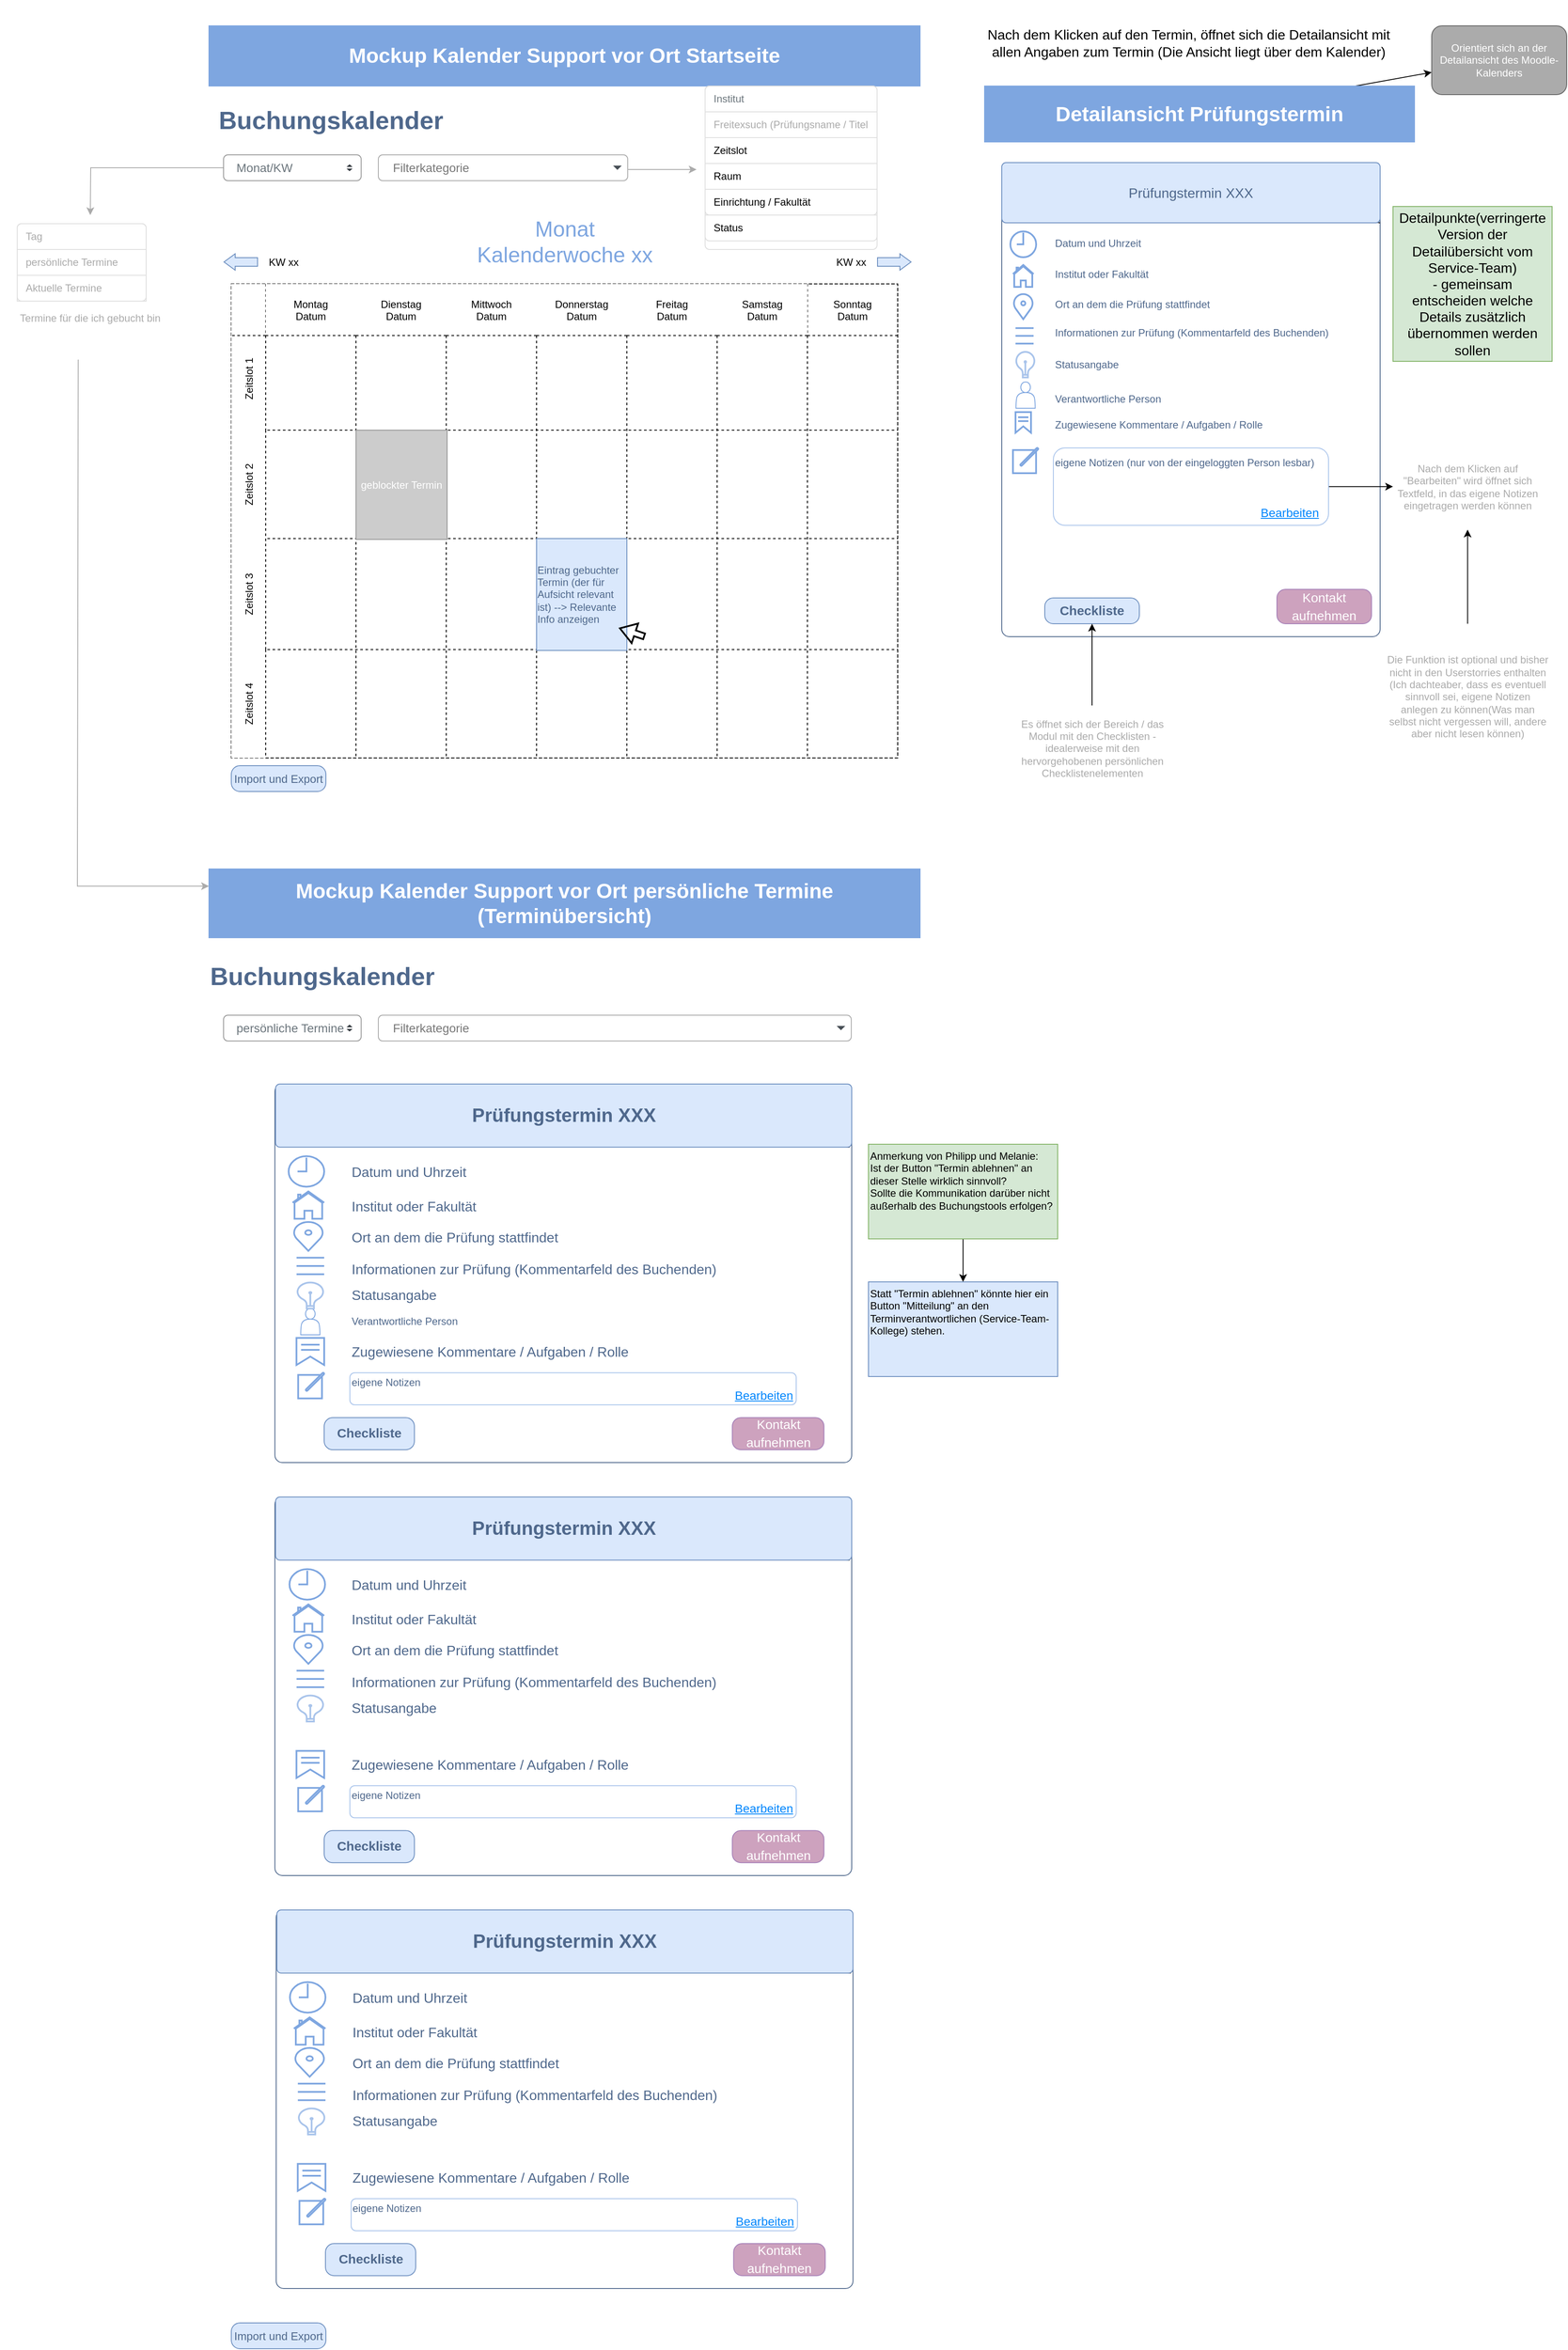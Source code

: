 <mxfile version="24.7.7">
  <diagram name="Seite-1" id="cYS-9EuOB4i6pcKZ9MJi">
    <mxGraphModel dx="4023" dy="3761" grid="1" gridSize="10" guides="1" tooltips="1" connect="1" arrows="1" fold="1" page="1" pageScale="1" pageWidth="827" pageHeight="1169" math="0" shadow="0">
      <root>
        <mxCell id="0" />
        <mxCell id="1" style="locked=1;" parent="0" />
        <mxCell id="hZRU2H-SfIQ9f5EC4YqQ-117" value="" style="rounded=1;whiteSpace=wrap;html=1;strokeColor=#7EA6E0;" parent="1" vertex="1">
          <mxGeometry x="155" y="-775" width="340" height="95" as="geometry" />
        </mxCell>
        <mxCell id="5YDPGhxfkZ1rQy1-W0EN-1" value="&lt;font style=&quot;font-size: 24px;&quot; color=&quot;#ffffff&quot;&gt;&lt;b&gt;Mockup Kalender Support vor Ort Startseite&lt;/b&gt;&lt;/font&gt;" style="rounded=0;whiteSpace=wrap;html=1;fillColor=#7EA6E0;strokeColor=#7EA6E0;" parent="1" vertex="1">
          <mxGeometry x="-827" y="-1140" width="827" height="70" as="geometry" />
        </mxCell>
        <mxCell id="zZJHMVHqWspqlWFaA559-3" value="" style="shape=table;childLayout=tableLayout;startSize=0;collapsible=0;recursiveResize=0;expand=0;dashed=1;" parent="1" vertex="1">
          <mxGeometry x="-801" y="-840" width="775" height="551" as="geometry" />
        </mxCell>
        <mxCell id="zZJHMVHqWspqlWFaA559-4" value="Zeitslot 1                " style="shape=tableRow;horizontal=0;swimlaneHead=0;swimlaneBody=0;top=0;left=0;bottom=0;right=0;dropTarget=0;fontStyle=0;points=[[0,0.5],[1,0.5]];portConstraint=eastwest;startSize=40;collapsible=0;recursiveResize=0;expand=0;fillColor=default;dashed=1;" parent="zZJHMVHqWspqlWFaA559-3" vertex="1">
          <mxGeometry width="775" height="170" as="geometry" />
        </mxCell>
        <mxCell id="zZJHMVHqWspqlWFaA559-5" value="Montag&#xa;Datum" style="swimlane;swimlaneHead=0;swimlaneBody=0;fontStyle=0;connectable=0;startSize=60;collapsible=0;recursiveResize=0;expand=0;dashed=1;" parent="zZJHMVHqWspqlWFaA559-4" vertex="1">
          <mxGeometry x="40" width="105" height="170" as="geometry">
            <mxRectangle width="105" height="170" as="alternateBounds" />
          </mxGeometry>
        </mxCell>
        <mxCell id="zZJHMVHqWspqlWFaA559-6" value="Dienstag&#xa;Datum" style="swimlane;swimlaneHead=0;swimlaneBody=0;fontStyle=0;connectable=0;startSize=60;collapsible=0;recursiveResize=0;expand=0;dashed=1;" parent="zZJHMVHqWspqlWFaA559-4" vertex="1">
          <mxGeometry x="145" width="105" height="170" as="geometry">
            <mxRectangle width="105" height="170" as="alternateBounds" />
          </mxGeometry>
        </mxCell>
        <mxCell id="zZJHMVHqWspqlWFaA559-7" value="Mittwoch&#xa;Datum" style="swimlane;swimlaneHead=0;swimlaneBody=0;fontStyle=0;connectable=0;startSize=60;collapsible=0;recursiveResize=0;expand=0;dashed=1;" parent="zZJHMVHqWspqlWFaA559-4" vertex="1">
          <mxGeometry x="250" width="105" height="170" as="geometry">
            <mxRectangle width="105" height="170" as="alternateBounds" />
          </mxGeometry>
        </mxCell>
        <mxCell id="zZJHMVHqWspqlWFaA559-8" value="Donnerstag&#xa;Datum" style="swimlane;swimlaneHead=0;swimlaneBody=0;fontStyle=0;connectable=0;startSize=60;collapsible=0;recursiveResize=0;expand=0;dashed=1;" parent="zZJHMVHqWspqlWFaA559-4" vertex="1">
          <mxGeometry x="355" width="105" height="170" as="geometry">
            <mxRectangle width="105" height="170" as="alternateBounds" />
          </mxGeometry>
        </mxCell>
        <mxCell id="zZJHMVHqWspqlWFaA559-9" value="Freitag&#xa;Datum" style="swimlane;swimlaneHead=0;swimlaneBody=0;fontStyle=0;connectable=0;startSize=60;collapsible=0;recursiveResize=0;expand=0;dashed=1;" parent="zZJHMVHqWspqlWFaA559-4" vertex="1">
          <mxGeometry x="460" width="105" height="170" as="geometry">
            <mxRectangle width="105" height="170" as="alternateBounds" />
          </mxGeometry>
        </mxCell>
        <mxCell id="zZJHMVHqWspqlWFaA559-10" value="Samstag&#xa;Datum" style="swimlane;swimlaneHead=0;swimlaneBody=0;fontStyle=0;connectable=0;startSize=60;collapsible=0;recursiveResize=0;expand=0;dashed=1;" parent="zZJHMVHqWspqlWFaA559-4" vertex="1">
          <mxGeometry x="565" width="105" height="170" as="geometry">
            <mxRectangle width="105" height="170" as="alternateBounds" />
          </mxGeometry>
        </mxCell>
        <mxCell id="zZJHMVHqWspqlWFaA559-11" value="Sonntag&#xa;Datum" style="swimlane;swimlaneHead=0;swimlaneBody=0;fontStyle=0;strokeColor=inherit;connectable=0;fillColor=none;startSize=60;collapsible=0;recursiveResize=0;expand=0;dashed=1;" parent="zZJHMVHqWspqlWFaA559-4" vertex="1">
          <mxGeometry x="670" width="105" height="170" as="geometry">
            <mxRectangle width="105" height="170" as="alternateBounds" />
          </mxGeometry>
        </mxCell>
        <mxCell id="zZJHMVHqWspqlWFaA559-13" value="Zeitslot 2" style="shape=tableRow;horizontal=0;swimlaneHead=0;swimlaneBody=0;top=0;left=0;bottom=0;right=0;dropTarget=0;fontStyle=0;points=[[0,0.5],[1,0.5]];portConstraint=eastwest;startSize=40;collapsible=0;recursiveResize=0;expand=0;dashed=1;" parent="zZJHMVHqWspqlWFaA559-3" vertex="1">
          <mxGeometry y="170" width="775" height="126" as="geometry" />
        </mxCell>
        <mxCell id="zZJHMVHqWspqlWFaA559-14" value="" style="swimlane;swimlaneHead=0;swimlaneBody=0;fontStyle=0;connectable=0;startSize=0;collapsible=0;recursiveResize=0;expand=0;dashed=1;" parent="zZJHMVHqWspqlWFaA559-13" vertex="1">
          <mxGeometry x="40" width="105" height="126" as="geometry">
            <mxRectangle width="105" height="126" as="alternateBounds" />
          </mxGeometry>
        </mxCell>
        <mxCell id="zZJHMVHqWspqlWFaA559-15" value="" style="swimlane;swimlaneHead=0;swimlaneBody=0;fontStyle=0;connectable=0;startSize=0;collapsible=0;recursiveResize=0;expand=0;dashed=1;" parent="zZJHMVHqWspqlWFaA559-13" vertex="1">
          <mxGeometry x="145" width="105" height="126" as="geometry">
            <mxRectangle width="105" height="126" as="alternateBounds" />
          </mxGeometry>
        </mxCell>
        <mxCell id="hZRU2H-SfIQ9f5EC4YqQ-67" value="&lt;font style=&quot;background-color: rgb(204, 204, 204);&quot; color=&quot;#ffffff&quot;&gt;geblockter Termin&lt;/font&gt;" style="rounded=0;whiteSpace=wrap;html=1;strokeColor=#969696;fillColor=#CCCCCC;" parent="zZJHMVHqWspqlWFaA559-15" vertex="1">
          <mxGeometry width="106" height="127" as="geometry" />
        </mxCell>
        <mxCell id="zZJHMVHqWspqlWFaA559-16" value="" style="swimlane;swimlaneHead=0;swimlaneBody=0;fontStyle=0;connectable=0;startSize=0;collapsible=0;recursiveResize=0;expand=0;dashed=1;" parent="zZJHMVHqWspqlWFaA559-13" vertex="1">
          <mxGeometry x="250" width="105" height="126" as="geometry">
            <mxRectangle width="105" height="126" as="alternateBounds" />
          </mxGeometry>
        </mxCell>
        <mxCell id="zZJHMVHqWspqlWFaA559-17" value="" style="swimlane;swimlaneHead=0;swimlaneBody=0;fontStyle=0;connectable=0;startSize=0;collapsible=0;recursiveResize=0;expand=0;dashed=1;" parent="zZJHMVHqWspqlWFaA559-13" vertex="1">
          <mxGeometry x="355" width="105" height="126" as="geometry">
            <mxRectangle width="105" height="126" as="alternateBounds" />
          </mxGeometry>
        </mxCell>
        <mxCell id="zZJHMVHqWspqlWFaA559-18" value="" style="swimlane;swimlaneHead=0;swimlaneBody=0;fontStyle=0;connectable=0;startSize=0;collapsible=0;recursiveResize=0;expand=0;dashed=1;" parent="zZJHMVHqWspqlWFaA559-13" vertex="1">
          <mxGeometry x="460" width="105" height="126" as="geometry">
            <mxRectangle width="105" height="126" as="alternateBounds" />
          </mxGeometry>
        </mxCell>
        <mxCell id="zZJHMVHqWspqlWFaA559-19" value="" style="swimlane;swimlaneHead=0;swimlaneBody=0;fontStyle=0;connectable=0;startSize=0;collapsible=0;recursiveResize=0;expand=0;dashed=1;" parent="zZJHMVHqWspqlWFaA559-13" vertex="1">
          <mxGeometry x="565" width="105" height="126" as="geometry">
            <mxRectangle width="105" height="126" as="alternateBounds" />
          </mxGeometry>
        </mxCell>
        <mxCell id="zZJHMVHqWspqlWFaA559-20" value="" style="swimlane;swimlaneHead=0;swimlaneBody=0;fontStyle=0;connectable=0;strokeColor=inherit;fillColor=none;startSize=0;collapsible=0;recursiveResize=0;expand=0;dashed=1;" parent="zZJHMVHqWspqlWFaA559-13" vertex="1">
          <mxGeometry x="670" width="105" height="126" as="geometry">
            <mxRectangle width="105" height="126" as="alternateBounds" />
          </mxGeometry>
        </mxCell>
        <mxCell id="zZJHMVHqWspqlWFaA559-22" value="Zeitslot 3" style="shape=tableRow;horizontal=0;swimlaneHead=0;swimlaneBody=0;top=0;left=0;bottom=0;right=0;dropTarget=0;fontStyle=0;points=[[0,0.5],[1,0.5]];portConstraint=eastwest;startSize=40;collapsible=0;recursiveResize=0;expand=0;dashed=1;" parent="zZJHMVHqWspqlWFaA559-3" vertex="1">
          <mxGeometry y="296" width="775" height="129" as="geometry" />
        </mxCell>
        <mxCell id="zZJHMVHqWspqlWFaA559-23" value="" style="swimlane;swimlaneHead=0;swimlaneBody=0;fontStyle=0;connectable=0;startSize=0;collapsible=0;recursiveResize=0;expand=0;dashed=1;" parent="zZJHMVHqWspqlWFaA559-22" vertex="1">
          <mxGeometry x="40" width="105" height="129" as="geometry">
            <mxRectangle width="105" height="129" as="alternateBounds" />
          </mxGeometry>
        </mxCell>
        <mxCell id="zZJHMVHqWspqlWFaA559-24" value="" style="swimlane;swimlaneHead=0;swimlaneBody=0;fontStyle=0;connectable=0;startSize=0;collapsible=0;recursiveResize=0;expand=0;dashed=1;" parent="zZJHMVHqWspqlWFaA559-22" vertex="1">
          <mxGeometry x="145" width="105" height="129" as="geometry">
            <mxRectangle width="105" height="129" as="alternateBounds" />
          </mxGeometry>
        </mxCell>
        <mxCell id="zZJHMVHqWspqlWFaA559-25" value="" style="swimlane;swimlaneHead=0;swimlaneBody=0;fontStyle=0;connectable=0;startSize=0;collapsible=0;recursiveResize=0;expand=0;dashed=1;" parent="zZJHMVHqWspqlWFaA559-22" vertex="1">
          <mxGeometry x="250" width="105" height="129" as="geometry">
            <mxRectangle width="105" height="129" as="alternateBounds" />
          </mxGeometry>
        </mxCell>
        <mxCell id="zZJHMVHqWspqlWFaA559-26" value="" style="swimlane;swimlaneHead=0;swimlaneBody=0;fontStyle=0;connectable=0;startSize=0;collapsible=0;recursiveResize=0;expand=0;dashed=1;" parent="zZJHMVHqWspqlWFaA559-22" vertex="1">
          <mxGeometry x="355" width="105" height="129" as="geometry">
            <mxRectangle width="105" height="129" as="alternateBounds" />
          </mxGeometry>
        </mxCell>
        <mxCell id="hZRU2H-SfIQ9f5EC4YqQ-66" value="&lt;div align=&quot;left&quot;&gt;&lt;font color=&quot;#4f688c&quot;&gt;Eintrag gebuchter Termin (der für Aufsicht relevant ist) --&amp;gt; Relevante Info anzeigen&lt;br&gt;&lt;/font&gt;&lt;/div&gt;" style="rounded=0;whiteSpace=wrap;html=1;fillColor=#dae8fc;strokeColor=#6c8ebf;" parent="zZJHMVHqWspqlWFaA559-26" vertex="1">
          <mxGeometry width="105" height="130" as="geometry" />
        </mxCell>
        <mxCell id="hZRU2H-SfIQ9f5EC4YqQ-68" value="" style="shape=flexArrow;endArrow=classic;html=1;rounded=0;width=6;endSize=5.45;strokeWidth=2;endWidth=15;" parent="zZJHMVHqWspqlWFaA559-26" edge="1">
          <mxGeometry width="50" height="50" relative="1" as="geometry">
            <mxPoint x="126" y="114" as="sourcePoint" />
            <mxPoint x="96" y="104" as="targetPoint" />
          </mxGeometry>
        </mxCell>
        <mxCell id="zZJHMVHqWspqlWFaA559-27" value="" style="swimlane;swimlaneHead=0;swimlaneBody=0;fontStyle=0;connectable=0;startSize=0;collapsible=0;recursiveResize=0;expand=0;dashed=1;" parent="zZJHMVHqWspqlWFaA559-22" vertex="1">
          <mxGeometry x="460" width="105" height="129" as="geometry">
            <mxRectangle width="105" height="129" as="alternateBounds" />
          </mxGeometry>
        </mxCell>
        <mxCell id="zZJHMVHqWspqlWFaA559-28" value="" style="swimlane;swimlaneHead=0;swimlaneBody=0;fontStyle=0;connectable=0;startSize=0;collapsible=0;recursiveResize=0;expand=0;dashed=1;" parent="zZJHMVHqWspqlWFaA559-22" vertex="1">
          <mxGeometry x="565" width="105" height="129" as="geometry">
            <mxRectangle width="105" height="129" as="alternateBounds" />
          </mxGeometry>
        </mxCell>
        <mxCell id="zZJHMVHqWspqlWFaA559-29" value="" style="swimlane;swimlaneHead=0;swimlaneBody=0;fontStyle=0;connectable=0;strokeColor=inherit;fillColor=none;startSize=0;collapsible=0;recursiveResize=0;expand=0;dashed=1;" parent="zZJHMVHqWspqlWFaA559-22" vertex="1">
          <mxGeometry x="670" width="105" height="129" as="geometry">
            <mxRectangle width="105" height="129" as="alternateBounds" />
          </mxGeometry>
        </mxCell>
        <mxCell id="zZJHMVHqWspqlWFaA559-31" value="Zeitslot 4" style="shape=tableRow;horizontal=0;swimlaneHead=0;swimlaneBody=0;top=0;left=0;bottom=0;right=0;dropTarget=0;fontStyle=0;points=[[0,0.5],[1,0.5]];portConstraint=eastwest;startSize=40;collapsible=0;recursiveResize=0;expand=0;dashed=1;" parent="zZJHMVHqWspqlWFaA559-3" vertex="1">
          <mxGeometry y="425" width="775" height="126" as="geometry" />
        </mxCell>
        <mxCell id="zZJHMVHqWspqlWFaA559-32" value="" style="swimlane;swimlaneHead=0;swimlaneBody=0;fontStyle=0;connectable=0;strokeColor=inherit;fillColor=none;startSize=0;collapsible=0;recursiveResize=0;expand=0;dashed=1;" parent="zZJHMVHqWspqlWFaA559-31" vertex="1">
          <mxGeometry x="40" width="105" height="126" as="geometry">
            <mxRectangle width="105" height="126" as="alternateBounds" />
          </mxGeometry>
        </mxCell>
        <mxCell id="zZJHMVHqWspqlWFaA559-33" value="" style="swimlane;swimlaneHead=0;swimlaneBody=0;fontStyle=0;connectable=0;strokeColor=inherit;fillColor=none;startSize=0;collapsible=0;recursiveResize=0;expand=0;dashed=1;" parent="zZJHMVHqWspqlWFaA559-31" vertex="1">
          <mxGeometry x="145" width="105" height="126" as="geometry">
            <mxRectangle width="105" height="126" as="alternateBounds" />
          </mxGeometry>
        </mxCell>
        <mxCell id="zZJHMVHqWspqlWFaA559-34" value="" style="swimlane;swimlaneHead=0;swimlaneBody=0;fontStyle=0;connectable=0;strokeColor=inherit;fillColor=none;startSize=0;collapsible=0;recursiveResize=0;expand=0;dashed=1;" parent="zZJHMVHqWspqlWFaA559-31" vertex="1">
          <mxGeometry x="250" width="105" height="126" as="geometry">
            <mxRectangle width="105" height="126" as="alternateBounds" />
          </mxGeometry>
        </mxCell>
        <mxCell id="zZJHMVHqWspqlWFaA559-35" value="" style="swimlane;swimlaneHead=0;swimlaneBody=0;fontStyle=0;connectable=0;strokeColor=inherit;fillColor=none;startSize=0;collapsible=0;recursiveResize=0;expand=0;dashed=1;" parent="zZJHMVHqWspqlWFaA559-31" vertex="1">
          <mxGeometry x="355" width="105" height="126" as="geometry">
            <mxRectangle width="105" height="126" as="alternateBounds" />
          </mxGeometry>
        </mxCell>
        <mxCell id="zZJHMVHqWspqlWFaA559-36" value="" style="swimlane;swimlaneHead=0;swimlaneBody=0;fontStyle=0;connectable=0;strokeColor=inherit;fillColor=none;startSize=0;collapsible=0;recursiveResize=0;expand=0;dashed=1;" parent="zZJHMVHqWspqlWFaA559-31" vertex="1">
          <mxGeometry x="460" width="105" height="126" as="geometry">
            <mxRectangle width="105" height="126" as="alternateBounds" />
          </mxGeometry>
        </mxCell>
        <mxCell id="zZJHMVHqWspqlWFaA559-37" value="" style="swimlane;swimlaneHead=0;swimlaneBody=0;fontStyle=0;connectable=0;strokeColor=inherit;fillColor=none;startSize=0;collapsible=0;recursiveResize=0;expand=0;dashed=1;" parent="zZJHMVHqWspqlWFaA559-31" vertex="1">
          <mxGeometry x="565" width="105" height="126" as="geometry">
            <mxRectangle width="105" height="126" as="alternateBounds" />
          </mxGeometry>
        </mxCell>
        <mxCell id="zZJHMVHqWspqlWFaA559-38" value="" style="swimlane;swimlaneHead=0;swimlaneBody=0;fontStyle=0;connectable=0;strokeColor=inherit;fillColor=none;startSize=0;collapsible=0;recursiveResize=0;expand=0;dashed=1;" parent="zZJHMVHqWspqlWFaA559-31" vertex="1">
          <mxGeometry x="670" width="105" height="126" as="geometry">
            <mxRectangle width="105" height="126" as="alternateBounds" />
          </mxGeometry>
        </mxCell>
        <mxCell id="hZRU2H-SfIQ9f5EC4YqQ-3" value="" style="shape=flexArrow;endArrow=classic;html=1;rounded=0;endWidth=8;endSize=4;fillColor=#dae8fc;strokeColor=#6c8ebf;" parent="1" edge="1">
          <mxGeometry width="50" height="50" relative="1" as="geometry">
            <mxPoint x="-770" y="-865.5" as="sourcePoint" />
            <mxPoint x="-810" y="-865.5" as="targetPoint" />
          </mxGeometry>
        </mxCell>
        <mxCell id="hZRU2H-SfIQ9f5EC4YqQ-5" value="" style="shape=flexArrow;endArrow=classic;html=1;rounded=0;endWidth=8;endSize=4;fillColor=#dae8fc;strokeColor=#6c8ebf;" parent="1" edge="1">
          <mxGeometry width="50" height="50" relative="1" as="geometry">
            <mxPoint x="-50" y="-865.5" as="sourcePoint" />
            <mxPoint x="-10" y="-865.5" as="targetPoint" />
          </mxGeometry>
        </mxCell>
        <mxCell id="hZRU2H-SfIQ9f5EC4YqQ-6" value="&lt;div&gt;&lt;font style=&quot;font-size: 25px;&quot;&gt;Monat&lt;br&gt;&lt;/font&gt;&lt;/div&gt;&lt;div&gt;&lt;font style=&quot;font-size: 25px;&quot;&gt;Kalenderwoche xx&lt;/font&gt;&lt;/div&gt;" style="text;html=1;align=center;verticalAlign=middle;whiteSpace=wrap;rounded=0;fontColor=#7EA6E0;" parent="1" vertex="1">
          <mxGeometry x="-558.5" y="-920" width="290" height="60" as="geometry" />
        </mxCell>
        <mxCell id="hZRU2H-SfIQ9f5EC4YqQ-7" value="KW xx" style="text;html=1;align=center;verticalAlign=middle;whiteSpace=wrap;rounded=0;" parent="1" vertex="1">
          <mxGeometry x="-770" y="-880" width="60" height="30" as="geometry" />
        </mxCell>
        <mxCell id="hZRU2H-SfIQ9f5EC4YqQ-9" value="KW xx" style="text;html=1;align=center;verticalAlign=middle;whiteSpace=wrap;rounded=0;" parent="1" vertex="1">
          <mxGeometry x="-110" y="-880" width="60" height="30" as="geometry" />
        </mxCell>
        <mxCell id="hZRU2H-SfIQ9f5EC4YqQ-38" style="edgeStyle=orthogonalEdgeStyle;rounded=0;orthogonalLoop=1;jettySize=auto;html=1;strokeColor=#ABABAB;exitX=1.002;exitY=0.567;exitDx=0;exitDy=0;exitPerimeter=0;" parent="1" source="hZRU2H-SfIQ9f5EC4YqQ-110" edge="1">
          <mxGeometry relative="1" as="geometry">
            <mxPoint x="-260" y="-973" as="targetPoint" />
          </mxGeometry>
        </mxCell>
        <mxCell id="hZRU2H-SfIQ9f5EC4YqQ-37" style="edgeStyle=orthogonalEdgeStyle;rounded=0;orthogonalLoop=1;jettySize=auto;html=1;strokeColor=#ABABAB;" parent="1" source="hZRU2H-SfIQ9f5EC4YqQ-28" edge="1">
          <mxGeometry relative="1" as="geometry">
            <mxPoint x="-965" y="-920" as="targetPoint" />
          </mxGeometry>
        </mxCell>
        <mxCell id="hZRU2H-SfIQ9f5EC4YqQ-28" value="Monat/KW" style="html=1;shadow=0;dashed=0;shape=mxgraph.bootstrap.rrect;rSize=5;fillColor=#ffffff;strokeColor=#999999;align=left;spacing=15;fontSize=14;fontColor=#6C767D;" parent="1" vertex="1">
          <mxGeometry x="-810" y="-990" width="160" height="30" as="geometry" />
        </mxCell>
        <mxCell id="hZRU2H-SfIQ9f5EC4YqQ-29" value="" style="shape=triangle;direction=south;fillColor=#343A40;strokeColor=none;perimeter=none;sketch=0;" parent="hZRU2H-SfIQ9f5EC4YqQ-28" vertex="1">
          <mxGeometry x="1" y="0.5" width="7" height="3" relative="1" as="geometry">
            <mxPoint x="-17" y="1" as="offset" />
          </mxGeometry>
        </mxCell>
        <mxCell id="hZRU2H-SfIQ9f5EC4YqQ-30" value="" style="shape=triangle;direction=north;fillColor=#343A40;strokeColor=none;perimeter=none;sketch=0;" parent="hZRU2H-SfIQ9f5EC4YqQ-28" vertex="1">
          <mxGeometry x="1" y="0.5" width="7" height="3" relative="1" as="geometry">
            <mxPoint x="-17" y="-4" as="offset" />
          </mxGeometry>
        </mxCell>
        <mxCell id="hZRU2H-SfIQ9f5EC4YqQ-53" value="" style="html=1;shadow=0;dashed=0;shape=mxgraph.bootstrap.rrect;rSize=5;strokeColor=#DFDFDF;html=1;whiteSpace=wrap;fillColor=#FFFFFF;fontColor=#000000;" parent="1" vertex="1">
          <mxGeometry x="-250" y="-1070" width="200" height="190" as="geometry" />
        </mxCell>
        <mxCell id="hZRU2H-SfIQ9f5EC4YqQ-54" value="Institut" style="html=1;shadow=0;dashed=0;shape=mxgraph.bootstrap.topButton;rSize=5;strokeColor=inherit;fillColor=#ffffff;fontColor=#6C767D;perimeter=none;whiteSpace=wrap;resizeWidth=1;align=left;spacing=10;" parent="hZRU2H-SfIQ9f5EC4YqQ-53" vertex="1">
          <mxGeometry width="200" height="30" relative="1" as="geometry" />
        </mxCell>
        <mxCell id="hZRU2H-SfIQ9f5EC4YqQ-55" value="&lt;font color=&quot;#ababab&quot;&gt;Freitexsuch (Prüfungsname / Titel&lt;/font&gt;" style="strokeColor=inherit;fillColor=inherit;gradientColor=inherit;fontColor=inherit;html=1;shadow=0;dashed=0;perimeter=none;whiteSpace=wrap;resizeWidth=1;align=left;spacing=10;" parent="hZRU2H-SfIQ9f5EC4YqQ-53" vertex="1">
          <mxGeometry width="200" height="30" relative="1" as="geometry">
            <mxPoint y="30" as="offset" />
          </mxGeometry>
        </mxCell>
        <mxCell id="hZRU2H-SfIQ9f5EC4YqQ-56" value="Zeitslot" style="strokeColor=inherit;fillColor=inherit;gradientColor=inherit;fontColor=inherit;html=1;shadow=0;dashed=0;perimeter=none;whiteSpace=wrap;resizeWidth=1;align=left;spacing=10;" parent="hZRU2H-SfIQ9f5EC4YqQ-53" vertex="1">
          <mxGeometry width="200" height="30" relative="1" as="geometry">
            <mxPoint y="60" as="offset" />
          </mxGeometry>
        </mxCell>
        <mxCell id="hZRU2H-SfIQ9f5EC4YqQ-57" value="Raum" style="strokeColor=inherit;fillColor=inherit;gradientColor=inherit;fontColor=inherit;html=1;shadow=0;dashed=0;perimeter=none;whiteSpace=wrap;resizeWidth=1;align=left;spacing=10;" parent="hZRU2H-SfIQ9f5EC4YqQ-53" vertex="1">
          <mxGeometry width="200" height="30" relative="1" as="geometry">
            <mxPoint y="90" as="offset" />
          </mxGeometry>
        </mxCell>
        <mxCell id="hZRU2H-SfIQ9f5EC4YqQ-58" value="Status" style="strokeColor=inherit;fillColor=inherit;gradientColor=inherit;fontColor=inherit;html=1;shadow=0;dashed=0;shape=mxgraph.bootstrap.bottomButton;rSize=5;perimeter=none;whiteSpace=wrap;resizeWidth=1;resizeHeight=0;align=left;spacing=10;" parent="hZRU2H-SfIQ9f5EC4YqQ-53" vertex="1">
          <mxGeometry y="1" width="200" height="30" relative="1" as="geometry">
            <mxPoint y="-40" as="offset" />
          </mxGeometry>
        </mxCell>
        <mxCell id="e1TnNH38wNG9se1s8yBi-11" value="Einrichtung / Fakultät" style="strokeColor=inherit;fillColor=inherit;gradientColor=inherit;fontColor=inherit;html=1;shadow=0;dashed=0;shape=mxgraph.bootstrap.bottomButton;rSize=5;perimeter=none;whiteSpace=wrap;resizeWidth=1;resizeHeight=0;align=left;spacing=10;" parent="hZRU2H-SfIQ9f5EC4YqQ-53" vertex="1">
          <mxGeometry x="-4.547e-13" y="120" width="200" height="30" as="geometry" />
        </mxCell>
        <mxCell id="hZRU2H-SfIQ9f5EC4YqQ-59" value="" style="line;strokeWidth=1;html=1;dashed=1;" parent="1" vertex="1">
          <mxGeometry x="-800" y="-785" width="40" height="10" as="geometry" />
        </mxCell>
        <mxCell id="hZRU2H-SfIQ9f5EC4YqQ-72" value="" style="rounded=1;whiteSpace=wrap;html=1;arcSize=2;strokeColor=#4F688C;" parent="1" vertex="1">
          <mxGeometry x="95" y="-980" width="440" height="550" as="geometry" />
        </mxCell>
        <mxCell id="hZRU2H-SfIQ9f5EC4YqQ-73" value="&lt;font style=&quot;font-size: 16px;&quot; color=&quot;#000000&quot;&gt;Nach dem Klicken auf den Termin, öffnet sich die Detailansicht mit allen Angaben zum Termin (Die Ansicht liegt über dem Kalender)&lt;/font&gt;" style="text;html=1;align=center;verticalAlign=middle;whiteSpace=wrap;rounded=0;fontColor=#ABABAB;" parent="1" vertex="1">
          <mxGeometry x="75" y="-1170" width="475" height="100" as="geometry" />
        </mxCell>
        <mxCell id="hZRU2H-SfIQ9f5EC4YqQ-84" value="" style="html=1;verticalLabelPosition=bottom;align=center;labelBackgroundColor=#ffffff;verticalAlign=top;strokeWidth=2;strokeColor=#7EA6E0;shadow=0;dashed=0;shape=mxgraph.ios7.icons.edit;" parent="1" vertex="1">
          <mxGeometry x="108" y="-649.4" width="29.4" height="29.4" as="geometry" />
        </mxCell>
        <mxCell id="hZRU2H-SfIQ9f5EC4YqQ-96" value="&lt;font color=&quot;#ffffff&quot;&gt;&lt;span style=&quot;font-size: 15px; font-weight: 400;&quot;&gt;Kontakt aufnehmen&lt;/span&gt;&lt;/font&gt;" style="strokeWidth=1;shadow=0;dashed=0;align=center;html=1;shape=mxgraph.mockup.buttons.button;strokeColor=#A680B8;mainText=;buttonStyle=round;fontSize=17;fontStyle=1;fillColor=#CDA2BE;whiteSpace=wrap;" parent="1" vertex="1">
          <mxGeometry x="415" y="-485" width="110" height="40" as="geometry" />
        </mxCell>
        <mxCell id="hZRU2H-SfIQ9f5EC4YqQ-110" value="Filterkategorie" style="html=1;shadow=0;dashed=0;shape=mxgraph.bootstrap.rrect;rSize=5;strokeColor=#ABABAB;strokeWidth=1;fillColor=#ffffff;fontColor=#777777;whiteSpace=wrap;align=left;verticalAlign=middle;fontStyle=0;fontSize=14;spacingRight=0;spacing=17;" parent="1" vertex="1">
          <mxGeometry x="-630" y="-990" width="290" height="30" as="geometry" />
        </mxCell>
        <mxCell id="hZRU2H-SfIQ9f5EC4YqQ-111" value="" style="shape=triangle;direction=south;fillColor=#495057;strokeColor=none;perimeter=none;" parent="hZRU2H-SfIQ9f5EC4YqQ-110" vertex="1">
          <mxGeometry x="1" y="0.5" width="10" height="5" relative="1" as="geometry">
            <mxPoint x="-17" y="-2.5" as="offset" />
          </mxGeometry>
        </mxCell>
        <mxCell id="Mjstm2Iupr-ztOas4ZXs-3" value="" style="edgeStyle=orthogonalEdgeStyle;rounded=0;orthogonalLoop=1;jettySize=auto;html=1;" edge="1" parent="1" source="hZRU2H-SfIQ9f5EC4YqQ-118" target="hZRU2H-SfIQ9f5EC4YqQ-122">
          <mxGeometry relative="1" as="geometry" />
        </mxCell>
        <mxCell id="hZRU2H-SfIQ9f5EC4YqQ-118" value="&lt;div align=&quot;left&quot;&gt;&lt;font color=&quot;#4f688c&quot;&gt;eigene Notizen (nur von der eingeloggten Person lesbar)&lt;br&gt;&lt;/font&gt;&lt;/div&gt;&lt;div align=&quot;left&quot;&gt;&lt;font color=&quot;#4f688c&quot;&gt;&lt;br&gt;&lt;/font&gt;&lt;/div&gt;&lt;div align=&quot;left&quot;&gt;&lt;font color=&quot;#4f688c&quot;&gt;&lt;br&gt;&lt;/font&gt;&lt;/div&gt;&lt;div align=&quot;left&quot;&gt;&lt;font color=&quot;#4f688c&quot;&gt;&lt;br&gt;&lt;/font&gt;&lt;/div&gt;&lt;div align=&quot;left&quot;&gt;&lt;font color=&quot;#4f688c&quot;&gt;&lt;br&gt;&lt;/font&gt;&lt;/div&gt;" style="rounded=1;whiteSpace=wrap;html=1;strokeColor=#A9C4EB;align=left;" parent="1" vertex="1">
          <mxGeometry x="155" y="-649.4" width="320" height="90" as="geometry" />
        </mxCell>
        <mxCell id="hZRU2H-SfIQ9f5EC4YqQ-116" value="&lt;font size=&quot;1&quot;&gt;&lt;u style=&quot;font-size: 14px;&quot;&gt;Bearbeiten&lt;/u&gt;&lt;/font&gt;" style="html=1;shadow=0;dashed=0;shape=mxgraph.bootstrap.rrect;rSize=5;strokeColor=none;strokeWidth=1;fillColor=none;fontColor=#0085FC;whiteSpace=wrap;align=center;verticalAlign=middle;spacingLeft=0;fontStyle=0;fontSize=16;spacing=5;" parent="1" vertex="1">
          <mxGeometry x="375" y="-590" width="110" height="30.6" as="geometry" />
        </mxCell>
        <mxCell id="hZRU2H-SfIQ9f5EC4YqQ-122" value="&lt;font color=&quot;#ababab&quot;&gt;Nach dem Klicken auf &quot;Bearbeiten&quot; wird öffnet sich Textfeld, in das eigene Notizen eingetragen werden können&lt;/font&gt;" style="text;html=1;align=center;verticalAlign=middle;whiteSpace=wrap;rounded=0;" parent="1" vertex="1">
          <mxGeometry x="550" y="-654.4" width="173.5" height="100" as="geometry" />
        </mxCell>
        <mxCell id="hZRU2H-SfIQ9f5EC4YqQ-124" value="&lt;div&gt;&lt;font style=&quot;font-size: 15px;&quot; color=&quot;#4f688c&quot;&gt;Checkliste&lt;/font&gt;&lt;/div&gt;" style="strokeWidth=1;shadow=0;dashed=0;align=center;html=1;shape=mxgraph.mockup.buttons.button;strokeColor=#6c8ebf;mainText=;buttonStyle=round;fontSize=17;fontStyle=1;fillColor=#dae8fc;whiteSpace=wrap;" parent="1" vertex="1">
          <mxGeometry x="145" y="-475" width="110" height="30" as="geometry" />
        </mxCell>
        <mxCell id="Mjstm2Iupr-ztOas4ZXs-2" value="" style="edgeStyle=orthogonalEdgeStyle;rounded=0;orthogonalLoop=1;jettySize=auto;html=1;" edge="1" parent="1" source="hZRU2H-SfIQ9f5EC4YqQ-126" target="hZRU2H-SfIQ9f5EC4YqQ-124">
          <mxGeometry relative="1" as="geometry" />
        </mxCell>
        <mxCell id="hZRU2H-SfIQ9f5EC4YqQ-126" value="&lt;font color=&quot;#ababab&quot;&gt;Es öffnet sich der Bereich / das Modul mit den Checklisten - idealerweise mit den hervorgehobenen persönlichen Checklistenelementen&lt;br&gt;&lt;/font&gt;" style="text;html=1;align=center;verticalAlign=middle;whiteSpace=wrap;rounded=0;" parent="1" vertex="1">
          <mxGeometry x="107.5" y="-350" width="185" height="100" as="geometry" />
        </mxCell>
        <mxCell id="hZRU2H-SfIQ9f5EC4YqQ-128" value="Termine für die ich gebucht bin " style="text;html=1;align=center;verticalAlign=middle;whiteSpace=wrap;rounded=0;fontColor=#ABABAB;" parent="1" vertex="1">
          <mxGeometry x="-1070" y="-850" width="210" height="100" as="geometry" />
        </mxCell>
        <mxCell id="hZRU2H-SfIQ9f5EC4YqQ-131" value="" style="html=1;shadow=0;dashed=0;shape=mxgraph.bootstrap.rrect;rSize=5;strokeColor=#DFDFDF;html=1;whiteSpace=wrap;fillColor=#FFFFFF;fontColor=#000000;" parent="1" vertex="1">
          <mxGeometry x="-1050" y="-910" width="150" height="90" as="geometry" />
        </mxCell>
        <mxCell id="hZRU2H-SfIQ9f5EC4YqQ-132" value="&lt;font color=&quot;#ababab&quot;&gt;Tag&lt;/font&gt;" style="html=1;shadow=0;dashed=0;shape=mxgraph.bootstrap.topButton;rSize=5;strokeColor=inherit;fillColor=#ffffff;fontColor=#6C767D;perimeter=none;whiteSpace=wrap;resizeWidth=1;align=left;spacing=10;" parent="hZRU2H-SfIQ9f5EC4YqQ-131" vertex="1">
          <mxGeometry width="150" height="30" relative="1" as="geometry" />
        </mxCell>
        <mxCell id="hZRU2H-SfIQ9f5EC4YqQ-133" value="&lt;font color=&quot;#ababab&quot;&gt;persönliche Termine&lt;/font&gt;" style="strokeColor=inherit;fillColor=inherit;gradientColor=inherit;fontColor=inherit;html=1;shadow=0;dashed=0;perimeter=none;whiteSpace=wrap;resizeWidth=1;align=left;spacing=10;" parent="hZRU2H-SfIQ9f5EC4YqQ-131" vertex="1">
          <mxGeometry width="150" height="30" relative="1" as="geometry">
            <mxPoint y="30" as="offset" />
          </mxGeometry>
        </mxCell>
        <mxCell id="hZRU2H-SfIQ9f5EC4YqQ-134" value="..." style="strokeColor=inherit;fillColor=inherit;gradientColor=inherit;fontColor=inherit;html=1;shadow=0;dashed=0;perimeter=none;whiteSpace=wrap;resizeWidth=1;align=left;spacing=10;" parent="hZRU2H-SfIQ9f5EC4YqQ-131" vertex="1">
          <mxGeometry width="150" height="30" relative="1" as="geometry">
            <mxPoint y="60" as="offset" />
          </mxGeometry>
        </mxCell>
        <mxCell id="hZRU2H-SfIQ9f5EC4YqQ-135" value="" style="strokeColor=inherit;fillColor=inherit;gradientColor=inherit;fontColor=inherit;html=1;shadow=0;dashed=0;perimeter=none;whiteSpace=wrap;resizeWidth=1;align=left;spacing=10;" parent="hZRU2H-SfIQ9f5EC4YqQ-131" vertex="1">
          <mxGeometry width="150" relative="1" as="geometry">
            <mxPoint y="90" as="offset" />
          </mxGeometry>
        </mxCell>
        <mxCell id="hZRU2H-SfIQ9f5EC4YqQ-136" value="&lt;font color=&quot;#ababab&quot;&gt;Aktuelle Termine&lt;/font&gt;" style="strokeColor=inherit;fillColor=inherit;gradientColor=inherit;fontColor=inherit;html=1;shadow=0;dashed=0;shape=mxgraph.bootstrap.bottomButton;rSize=5;perimeter=none;whiteSpace=wrap;resizeWidth=1;resizeHeight=0;align=left;spacing=10;" parent="hZRU2H-SfIQ9f5EC4YqQ-131" vertex="1">
          <mxGeometry y="1" width="150" height="30" relative="1" as="geometry">
            <mxPoint y="-30" as="offset" />
          </mxGeometry>
        </mxCell>
        <mxCell id="hZRU2H-SfIQ9f5EC4YqQ-138" value="" style="group" parent="1" vertex="1" connectable="0">
          <mxGeometry x="95" y="-981" width="440" height="320" as="geometry" />
        </mxCell>
        <mxCell id="hZRU2H-SfIQ9f5EC4YqQ-75" value="" style="endArrow=none;html=1;rounded=0;entryX=0.002;entryY=0.158;entryDx=0;entryDy=0;entryPerimeter=0;" parent="hZRU2H-SfIQ9f5EC4YqQ-138" source="hZRU2H-SfIQ9f5EC4YqQ-78" edge="1">
          <mxGeometry width="50" height="50" relative="1" as="geometry">
            <mxPoint x="440" y="70" as="sourcePoint" />
            <mxPoint x="0.88" y="70.0" as="targetPoint" />
          </mxGeometry>
        </mxCell>
        <mxCell id="hZRU2H-SfIQ9f5EC4YqQ-79" value="" style="endArrow=none;html=1;rounded=0;entryX=0.002;entryY=0.158;entryDx=0;entryDy=0;entryPerimeter=0;" parent="hZRU2H-SfIQ9f5EC4YqQ-138" target="hZRU2H-SfIQ9f5EC4YqQ-78" edge="1">
          <mxGeometry width="50" height="50" relative="1" as="geometry">
            <mxPoint x="440" y="70" as="sourcePoint" />
            <mxPoint x="0.88" y="70.0" as="targetPoint" />
          </mxGeometry>
        </mxCell>
        <mxCell id="hZRU2H-SfIQ9f5EC4YqQ-78" value="&lt;font color=&quot;#4f688c&quot;&gt;Prüfungstermin XXX&lt;br&gt;&lt;/font&gt;" style="html=1;shadow=0;dashed=0;shape=mxgraph.bootstrap.rrect;rSize=5;strokeColor=#6c8ebf;strokeWidth=1;fillColor=#dae8fc;whiteSpace=wrap;align=center;verticalAlign=middle;spacingLeft=0;fontStyle=0;fontSize=16;spacing=5;" parent="hZRU2H-SfIQ9f5EC4YqQ-138" vertex="1">
          <mxGeometry width="440" height="70" as="geometry" />
        </mxCell>
        <mxCell id="hZRU2H-SfIQ9f5EC4YqQ-80" value="" style="html=1;verticalLabelPosition=bottom;align=center;labelBackgroundColor=#ffffff;verticalAlign=top;strokeWidth=2;strokeColor=#7EA6E0;shadow=0;dashed=0;shape=mxgraph.ios7.icons.clock;" parent="hZRU2H-SfIQ9f5EC4YqQ-138" vertex="1">
          <mxGeometry x="10" y="80" width="30" height="30" as="geometry" />
        </mxCell>
        <mxCell id="hZRU2H-SfIQ9f5EC4YqQ-82" value="" style="html=1;verticalLabelPosition=bottom;align=center;labelBackgroundColor=#ffffff;verticalAlign=top;strokeWidth=2;strokeColor=#7EA6E0;shadow=0;dashed=0;shape=mxgraph.ios7.icons.most_viewed;pointerEvents=1" parent="hZRU2H-SfIQ9f5EC4YqQ-138" vertex="1">
          <mxGeometry x="8.8" y="190" width="28.2" height="22.8" as="geometry" />
        </mxCell>
        <mxCell id="hZRU2H-SfIQ9f5EC4YqQ-83" value="" style="html=1;verticalLabelPosition=bottom;align=center;labelBackgroundColor=#ffffff;verticalAlign=top;strokeWidth=2;strokeColor=#7EA6E0;shadow=0;dashed=0;shape=mxgraph.ios7.icons.location;" parent="hZRU2H-SfIQ9f5EC4YqQ-138" vertex="1">
          <mxGeometry x="13" y="152" width="24" height="30" as="geometry" />
        </mxCell>
        <mxCell id="hZRU2H-SfIQ9f5EC4YqQ-86" value="" style="html=1;verticalLabelPosition=bottom;align=center;labelBackgroundColor=#ffffff;verticalAlign=top;strokeWidth=2;strokeColor=#7EA6E0;shadow=0;dashed=0;shape=mxgraph.ios7.icons.bookmark;" parent="hZRU2H-SfIQ9f5EC4YqQ-138" vertex="1">
          <mxGeometry x="16" y="290" width="18" height="24" as="geometry" />
        </mxCell>
        <mxCell id="hZRU2H-SfIQ9f5EC4YqQ-87" value="" style="html=1;verticalLabelPosition=bottom;align=center;labelBackgroundColor=#ffffff;verticalAlign=top;strokeWidth=2;strokeColor=#7EA6E0;shadow=0;dashed=0;shape=mxgraph.ios7.icons.home;" parent="hZRU2H-SfIQ9f5EC4YqQ-138" vertex="1">
          <mxGeometry x="13" y="119" width="24" height="25.5" as="geometry" />
        </mxCell>
        <mxCell id="hZRU2H-SfIQ9f5EC4YqQ-88" value="&lt;font color=&quot;#4f688c&quot;&gt;Datum und Uhrzeit &lt;/font&gt;" style="text;html=1;align=left;verticalAlign=middle;whiteSpace=wrap;rounded=0;" parent="hZRU2H-SfIQ9f5EC4YqQ-138" vertex="1">
          <mxGeometry x="60" y="79" width="350" height="30" as="geometry" />
        </mxCell>
        <mxCell id="hZRU2H-SfIQ9f5EC4YqQ-89" value="&lt;font color=&quot;#4f688c&quot;&gt;Institut oder Fakultät&lt;br&gt;&lt;/font&gt;" style="text;html=1;align=left;verticalAlign=middle;whiteSpace=wrap;rounded=0;" parent="hZRU2H-SfIQ9f5EC4YqQ-138" vertex="1">
          <mxGeometry x="60" y="114.5" width="350" height="30" as="geometry" />
        </mxCell>
        <mxCell id="hZRU2H-SfIQ9f5EC4YqQ-90" value="&lt;font color=&quot;#4f688c&quot;&gt;Informationen zur Prüfung (Kommentarfeld des Buchenden)&lt;br&gt;&lt;/font&gt;" style="text;html=1;align=left;verticalAlign=middle;whiteSpace=wrap;rounded=0;" parent="hZRU2H-SfIQ9f5EC4YqQ-138" vertex="1">
          <mxGeometry x="60" y="182.8" width="350" height="30" as="geometry" />
        </mxCell>
        <mxCell id="hZRU2H-SfIQ9f5EC4YqQ-91" value="&lt;font color=&quot;#4f688c&quot;&gt;Ort an dem die Prüfung stattfindet&lt;br&gt;&lt;/font&gt;" style="text;html=1;align=left;verticalAlign=middle;whiteSpace=wrap;rounded=0;" parent="hZRU2H-SfIQ9f5EC4YqQ-138" vertex="1">
          <mxGeometry x="60" y="150" width="350" height="30" as="geometry" />
        </mxCell>
        <mxCell id="hZRU2H-SfIQ9f5EC4YqQ-92" value="&lt;font color=&quot;#4f688c&quot;&gt;Zugewiesene Kommentare / Aufgaben / Rolle&lt;br&gt;&lt;/font&gt;" style="text;html=1;align=left;verticalAlign=middle;whiteSpace=wrap;rounded=0;" parent="hZRU2H-SfIQ9f5EC4YqQ-138" vertex="1">
          <mxGeometry x="60" y="290" width="350" height="30" as="geometry" />
        </mxCell>
        <mxCell id="hZRU2H-SfIQ9f5EC4YqQ-113" value="" style="html=1;verticalLabelPosition=bottom;align=center;labelBackgroundColor=#ffffff;verticalAlign=top;strokeWidth=2;strokeColor=#A9C4EB;shadow=0;dashed=0;shape=mxgraph.ios7.icons.lightbulb;" parent="hZRU2H-SfIQ9f5EC4YqQ-138" vertex="1">
          <mxGeometry x="16" y="220" width="22.8" height="29.7" as="geometry" />
        </mxCell>
        <mxCell id="hZRU2H-SfIQ9f5EC4YqQ-114" value="&lt;font color=&quot;#4f688c&quot;&gt;Statusangabe&lt;/font&gt;" style="text;html=1;align=left;verticalAlign=middle;whiteSpace=wrap;rounded=0;" parent="hZRU2H-SfIQ9f5EC4YqQ-138" vertex="1">
          <mxGeometry x="60" y="219.85" width="350" height="30" as="geometry" />
        </mxCell>
        <mxCell id="lnfbFhsjXDdaq4weImcf-2" value="&lt;font color=&quot;#4f688c&quot;&gt;Verantwortliche Person&lt;br&gt;&lt;/font&gt;" style="text;html=1;align=left;verticalAlign=middle;whiteSpace=wrap;rounded=0;" parent="hZRU2H-SfIQ9f5EC4YqQ-138" vertex="1">
          <mxGeometry x="60" y="260" width="136" height="30" as="geometry" />
        </mxCell>
        <mxCell id="hZRU2H-SfIQ9f5EC4YqQ-210" value="" style="endArrow=classic;html=1;rounded=0;entryX=0;entryY=0.25;entryDx=0;entryDy=0;strokeColor=#ABABAB;exitX=0.433;exitY=0.98;exitDx=0;exitDy=0;exitPerimeter=0;" parent="1" source="hZRU2H-SfIQ9f5EC4YqQ-128" edge="1">
          <mxGeometry width="50" height="50" relative="1" as="geometry">
            <mxPoint x="-960" y="-810" as="sourcePoint" />
            <mxPoint x="-827" y="-140" as="targetPoint" />
            <Array as="points">
              <mxPoint x="-980" y="-140" />
            </Array>
          </mxGeometry>
        </mxCell>
        <mxCell id="hZRU2H-SfIQ9f5EC4YqQ-217" style="edgeStyle=none;rounded=0;orthogonalLoop=1;jettySize=auto;html=1;" parent="1" source="hZRU2H-SfIQ9f5EC4YqQ-211" target="hZRU2H-SfIQ9f5EC4YqQ-216" edge="1">
          <mxGeometry relative="1" as="geometry" />
        </mxCell>
        <mxCell id="hZRU2H-SfIQ9f5EC4YqQ-211" value="&lt;font style=&quot;font-size: 24px;&quot; color=&quot;#ffffff&quot;&gt;&lt;b&gt;Detailansicht Prüfungstermin&lt;br&gt;&lt;/b&gt;&lt;/font&gt;" style="rounded=0;whiteSpace=wrap;html=1;fillColor=#7EA6E0;strokeColor=#7EA6E0;" parent="1" vertex="1">
          <mxGeometry x="75" y="-1070" width="500" height="65" as="geometry" />
        </mxCell>
        <mxCell id="hZRU2H-SfIQ9f5EC4YqQ-216" value="&lt;font color=&quot;#ffffff&quot;&gt;Orientiert sich an der Detailansicht des Moodle-Kalenders&lt;br&gt;&lt;/font&gt;" style="rounded=1;whiteSpace=wrap;html=1;fillColor=#ABABAB;fontColor=#333333;strokeColor=#666666;" parent="1" vertex="1">
          <mxGeometry x="595" y="-1140" width="157" height="80" as="geometry" />
        </mxCell>
        <mxCell id="hZRU2H-SfIQ9f5EC4YqQ-223" value="" style="edgeStyle=none;rounded=0;orthogonalLoop=1;jettySize=auto;html=1;" parent="1" source="hZRU2H-SfIQ9f5EC4YqQ-222" target="hZRU2H-SfIQ9f5EC4YqQ-122" edge="1">
          <mxGeometry relative="1" as="geometry" />
        </mxCell>
        <mxCell id="hZRU2H-SfIQ9f5EC4YqQ-222" value="&lt;font color=&quot;#ababab&quot;&gt;Die Funktion ist optional und bisher nicht in den Userstorries enthalten (Ich dachteaber, dass es eventuell sinnvoll sei, eigene Notizen anlegen zu können(Was man selbst nicht vergessen will, andere aber nicht lesen können)&lt;br&gt;&lt;/font&gt;" style="text;html=1;align=center;verticalAlign=middle;whiteSpace=wrap;rounded=0;" parent="1" vertex="1">
          <mxGeometry x="541.75" y="-445" width="190" height="170" as="geometry" />
        </mxCell>
        <mxCell id="hZRU2H-SfIQ9f5EC4YqQ-226" value="&lt;font size=&quot;1&quot; color=&quot;#4f688c&quot;&gt;&lt;b style=&quot;font-size: 29px;&quot;&gt;Buchungskalender&lt;/b&gt;&lt;/font&gt;" style="text;html=1;align=center;verticalAlign=middle;whiteSpace=wrap;rounded=0;" parent="1" vertex="1">
          <mxGeometry x="-770" y="-1060" width="170" height="60" as="geometry" />
        </mxCell>
        <mxCell id="hZRU2H-SfIQ9f5EC4YqQ-228" value="&lt;font size=&quot;1&quot; color=&quot;#4f688c&quot;&gt;&lt;span style=&quot;font-weight: normal; font-size: 13px;&quot;&gt;Import und Export&lt;/span&gt;&lt;/font&gt;" style="strokeWidth=1;shadow=0;dashed=0;align=center;html=1;shape=mxgraph.mockup.buttons.button;strokeColor=#6c8ebf;mainText=;buttonStyle=round;fontSize=17;fontStyle=1;fillColor=#dae8fc;whiteSpace=wrap;" parent="1" vertex="1">
          <mxGeometry x="-801" y="-280" width="110" height="30" as="geometry" />
        </mxCell>
        <mxCell id="lnfbFhsjXDdaq4weImcf-1" value="" style="shape=actor;whiteSpace=wrap;html=1;strokeColor=#7EA6E0;" parent="1" vertex="1">
          <mxGeometry x="111.55" y="-726" width="22.3" height="30.5" as="geometry" />
        </mxCell>
        <mxCell id="lnfbFhsjXDdaq4weImcf-22" value="&lt;div style=&quot;font-size: 16px;&quot;&gt;Detailpunkte(verringerte Version der Detailübersicht vom Service-Team) &lt;br style=&quot;font-size: 16px;&quot;&gt;&lt;/div&gt;&lt;div style=&quot;font-size: 16px;&quot;&gt;- gemeinsam entscheiden welche Details zusätzlich übernommen werden sollen &lt;br style=&quot;font-size: 16px;&quot;&gt;&lt;/div&gt;" style="text;html=1;align=center;verticalAlign=middle;whiteSpace=wrap;rounded=0;fillColor=#d5e8d4;strokeColor=#82b366;fontSize=16;" parent="1" vertex="1">
          <mxGeometry x="550" y="-930" width="185" height="180" as="geometry" />
        </mxCell>
        <mxCell id="Mjstm2Iupr-ztOas4ZXs-4" value="Kalenderdetails" style="locked=1;" parent="0" />
        <mxCell id="Mjstm2Iupr-ztOas4ZXs-5" value="&lt;font style=&quot;font-size: 24px;&quot;&gt;&lt;b&gt;&lt;font color=&quot;#ffffff&quot;&gt;Mockup Kalender&lt;/font&gt;&lt;/b&gt;&lt;b&gt;&lt;font color=&quot;#ffffff&quot;&gt;&amp;nbsp;Support vor Ort persönliche Termine (Terminübersicht)&lt;/font&gt;&lt;font color=&quot;#ffffff&quot;&gt;&lt;br&gt;&lt;/font&gt;&lt;/b&gt;&lt;/font&gt;" style="rounded=0;whiteSpace=wrap;html=1;fillColor=#7EA6E0;strokeColor=#7EA6E0;" vertex="1" parent="Mjstm2Iupr-ztOas4ZXs-4">
          <mxGeometry x="-827" y="-160" width="827" height="80" as="geometry" />
        </mxCell>
        <mxCell id="Mjstm2Iupr-ztOas4ZXs-6" value="" style="group" vertex="1" connectable="0" parent="Mjstm2Iupr-ztOas4ZXs-4">
          <mxGeometry x="-749.5" y="90" width="670" height="440" as="geometry" />
        </mxCell>
        <mxCell id="Mjstm2Iupr-ztOas4ZXs-7" value="" style="endArrow=none;html=1;rounded=0;entryX=0.002;entryY=0.158;entryDx=0;entryDy=0;entryPerimeter=0;" edge="1" parent="Mjstm2Iupr-ztOas4ZXs-6" source="Mjstm2Iupr-ztOas4ZXs-12">
          <mxGeometry width="50" height="50" relative="1" as="geometry">
            <mxPoint x="667.578" y="73.411" as="sourcePoint" />
            <mxPoint x="1.335" y="73.411" as="targetPoint" />
          </mxGeometry>
        </mxCell>
        <mxCell id="Mjstm2Iupr-ztOas4ZXs-8" value="" style="rounded=1;whiteSpace=wrap;html=1;arcSize=2;strokeColor=#4F688C;container=1;" vertex="1" parent="Mjstm2Iupr-ztOas4ZXs-6">
          <mxGeometry x="-0.807" width="670.807" height="440.0" as="geometry" />
        </mxCell>
        <mxCell id="Mjstm2Iupr-ztOas4ZXs-9" value="" style="shape=actor;whiteSpace=wrap;html=1;strokeColor=#7EA6E0;" vertex="1" parent="Mjstm2Iupr-ztOas4ZXs-8">
          <mxGeometry x="30.047" y="261.02" width="22.3" height="30.5" as="geometry" />
        </mxCell>
        <mxCell id="Mjstm2Iupr-ztOas4ZXs-10" value="&lt;font color=&quot;#4f688c&quot;&gt;Verantwortliche Person&lt;br&gt;&lt;/font&gt;" style="text;html=1;align=left;verticalAlign=middle;whiteSpace=wrap;rounded=0;" vertex="1" parent="Mjstm2Iupr-ztOas4ZXs-8">
          <mxGeometry x="87.187" y="261.02" width="136" height="30" as="geometry" />
        </mxCell>
        <mxCell id="Mjstm2Iupr-ztOas4ZXs-11" value="" style="endArrow=none;html=1;rounded=0;entryX=0.002;entryY=0.158;entryDx=0;entryDy=0;entryPerimeter=0;" edge="1" parent="Mjstm2Iupr-ztOas4ZXs-6" target="Mjstm2Iupr-ztOas4ZXs-12">
          <mxGeometry width="50" height="50" relative="1" as="geometry">
            <mxPoint x="667.578" y="73.411" as="sourcePoint" />
            <mxPoint x="1.335" y="73.411" as="targetPoint" />
          </mxGeometry>
        </mxCell>
        <mxCell id="Mjstm2Iupr-ztOas4ZXs-12" value="&lt;b style=&quot;font-size: 22px;&quot;&gt;&lt;font style=&quot;font-size: 22px;&quot; color=&quot;#4f688c&quot;&gt;Prüfungstermin XXX&lt;br&gt;&lt;/font&gt;&lt;/b&gt;" style="html=1;shadow=0;dashed=0;shape=mxgraph.bootstrap.rrect;rSize=5;strokeColor=#6c8ebf;strokeWidth=1;fillColor=#dae8fc;whiteSpace=wrap;align=center;verticalAlign=middle;spacingLeft=0;fontStyle=0;fontSize=16;spacing=5;" vertex="1" parent="Mjstm2Iupr-ztOas4ZXs-6">
          <mxGeometry width="670" height="73.413" as="geometry" />
        </mxCell>
        <mxCell id="Mjstm2Iupr-ztOas4ZXs-13" value="" style="html=1;verticalLabelPosition=bottom;align=center;labelBackgroundColor=#ffffff;verticalAlign=top;strokeWidth=2;strokeColor=#7EA6E0;shadow=0;dashed=0;shape=mxgraph.ios7.icons.clock;" vertex="1" parent="Mjstm2Iupr-ztOas4ZXs-6">
          <mxGeometry x="15.176" y="83.898" width="41.33" height="35.424" as="geometry" />
        </mxCell>
        <mxCell id="Mjstm2Iupr-ztOas4ZXs-14" value="" style="html=1;verticalLabelPosition=bottom;align=center;labelBackgroundColor=#ffffff;verticalAlign=top;strokeWidth=2;strokeColor=#7EA6E0;shadow=0;dashed=0;shape=mxgraph.ios7.icons.most_viewed;pointerEvents=1" vertex="1" parent="Mjstm2Iupr-ztOas4ZXs-6">
          <mxGeometry x="13.352" y="199.26" width="43.154" height="24.468" as="geometry" />
        </mxCell>
        <mxCell id="Mjstm2Iupr-ztOas4ZXs-15" value="" style="html=1;verticalLabelPosition=bottom;align=center;labelBackgroundColor=#ffffff;verticalAlign=top;strokeWidth=2;strokeColor=#7EA6E0;shadow=0;dashed=0;shape=mxgraph.ios7.icons.location;" vertex="1" parent="Mjstm2Iupr-ztOas4ZXs-6">
          <mxGeometry x="19.721" y="159.407" width="36.785" height="34.492" as="geometry" />
        </mxCell>
        <mxCell id="Mjstm2Iupr-ztOas4ZXs-16" value="" style="html=1;verticalLabelPosition=bottom;align=center;labelBackgroundColor=#ffffff;verticalAlign=top;strokeWidth=2;strokeColor=#7EA6E0;shadow=0;dashed=0;shape=mxgraph.ios7.icons.bookmark;" vertex="1" parent="Mjstm2Iupr-ztOas4ZXs-6">
          <mxGeometry x="24.273" y="295.18" width="32.233" height="31.464" as="geometry" />
        </mxCell>
        <mxCell id="Mjstm2Iupr-ztOas4ZXs-17" value="" style="html=1;verticalLabelPosition=bottom;align=center;labelBackgroundColor=#ffffff;verticalAlign=top;strokeWidth=2;strokeColor=#7EA6E0;shadow=0;dashed=0;shape=mxgraph.ios7.icons.home;" vertex="1" parent="Mjstm2Iupr-ztOas4ZXs-6">
          <mxGeometry x="19.721" y="124.796" width="36.785" height="31.814" as="geometry" />
        </mxCell>
        <mxCell id="Mjstm2Iupr-ztOas4ZXs-18" value="&lt;font style=&quot;font-size: 16px;&quot; color=&quot;#4f688c&quot;&gt;Datum und Uhrzeit &lt;/font&gt;" style="text;html=1;align=left;verticalAlign=middle;whiteSpace=wrap;rounded=0;" vertex="1" parent="Mjstm2Iupr-ztOas4ZXs-6">
          <mxGeometry x="86.376" y="85.877" width="531.028" height="31.462" as="geometry" />
        </mxCell>
        <mxCell id="Mjstm2Iupr-ztOas4ZXs-19" value="&lt;font style=&quot;font-size: 16px;&quot; color=&quot;#4f688c&quot;&gt;Institut oder Fakultät&lt;br&gt;&lt;/font&gt;" style="text;html=1;align=left;verticalAlign=middle;whiteSpace=wrap;rounded=0;" vertex="1" parent="Mjstm2Iupr-ztOas4ZXs-6">
          <mxGeometry x="86.376" y="125.844" width="531.028" height="31.462" as="geometry" />
        </mxCell>
        <mxCell id="Mjstm2Iupr-ztOas4ZXs-20" value="&lt;font style=&quot;font-size: 16px;&quot; color=&quot;#4f688c&quot;&gt;Informationen zur Prüfung (Kommentarfeld des Buchenden)&lt;br&gt;&lt;/font&gt;" style="text;html=1;align=left;verticalAlign=middle;whiteSpace=wrap;rounded=0;" vertex="1" parent="Mjstm2Iupr-ztOas4ZXs-6">
          <mxGeometry x="86.376" y="199.262" width="531.028" height="31.462" as="geometry" />
        </mxCell>
        <mxCell id="Mjstm2Iupr-ztOas4ZXs-21" value="&lt;font style=&quot;font-size: 16px;&quot; color=&quot;#4f688c&quot;&gt;Ort an dem die Prüfung stattfindet&lt;br&gt;&lt;/font&gt;" style="text;html=1;align=left;verticalAlign=middle;whiteSpace=wrap;rounded=0;" vertex="1" parent="Mjstm2Iupr-ztOas4ZXs-6">
          <mxGeometry x="86.376" y="162.44" width="531.028" height="31.462" as="geometry" />
        </mxCell>
        <mxCell id="Mjstm2Iupr-ztOas4ZXs-22" value="&lt;font style=&quot;font-size: 16px;&quot; color=&quot;#4f688c&quot;&gt;Zugewiesene Kommentare / Aufgaben / Rolle&lt;br&gt;&lt;/font&gt;" style="text;html=1;align=left;verticalAlign=middle;whiteSpace=wrap;rounded=0;" vertex="1" parent="Mjstm2Iupr-ztOas4ZXs-6">
          <mxGeometry x="86.376" y="295.182" width="531.028" height="31.462" as="geometry" />
        </mxCell>
        <mxCell id="Mjstm2Iupr-ztOas4ZXs-23" value="" style="html=1;verticalLabelPosition=bottom;align=center;labelBackgroundColor=#ffffff;verticalAlign=top;strokeWidth=2;strokeColor=#A9C4EB;shadow=0;dashed=0;shape=mxgraph.ios7.icons.lightbulb;" vertex="1" parent="Mjstm2Iupr-ztOas4ZXs-6">
          <mxGeometry x="24.273" y="230.724" width="32.233" height="30.3" as="geometry" />
        </mxCell>
        <mxCell id="Mjstm2Iupr-ztOas4ZXs-24" value="&lt;font style=&quot;font-size: 16px;&quot; color=&quot;#4f688c&quot;&gt;Statusangabe&lt;/font&gt;" style="text;html=1;align=left;verticalAlign=middle;whiteSpace=wrap;rounded=0;" vertex="1" parent="Mjstm2Iupr-ztOas4ZXs-6">
          <mxGeometry x="86.376" y="229.564" width="531.028" height="31.462" as="geometry" />
        </mxCell>
        <mxCell id="Mjstm2Iupr-ztOas4ZXs-25" value="&lt;div&gt;&lt;font style=&quot;font-size: 15px;&quot; color=&quot;#4f688c&quot;&gt;Checkliste&lt;/font&gt;&lt;/div&gt;" style="strokeWidth=1;shadow=0;dashed=0;align=center;html=1;shape=mxgraph.mockup.buttons.button;strokeColor=#6c8ebf;mainText=;buttonStyle=round;fontSize=17;fontStyle=1;fillColor=#dae8fc;whiteSpace=wrap;" vertex="1" parent="Mjstm2Iupr-ztOas4ZXs-6">
          <mxGeometry x="56.506" y="387.797" width="104.94" height="37.288" as="geometry" />
        </mxCell>
        <mxCell id="Mjstm2Iupr-ztOas4ZXs-26" value="&lt;font color=&quot;#ffffff&quot;&gt;&lt;span style=&quot;font-size: 15px; font-weight: 400;&quot;&gt;Kontakt aufnehmen&lt;/span&gt;&lt;/font&gt;" style="strokeWidth=1;shadow=0;dashed=0;align=center;html=1;shape=mxgraph.mockup.buttons.button;strokeColor=#A680B8;mainText=;buttonStyle=round;fontSize=17;fontStyle=1;fillColor=#CDA2BE;whiteSpace=wrap;" vertex="1" parent="Mjstm2Iupr-ztOas4ZXs-6">
          <mxGeometry x="531.157" y="387.797" width="106.554" height="37.288" as="geometry" />
        </mxCell>
        <mxCell id="Mjstm2Iupr-ztOas4ZXs-27" value="" style="html=1;verticalLabelPosition=bottom;align=center;labelBackgroundColor=#ffffff;verticalAlign=top;strokeWidth=2;strokeColor=#7EA6E0;shadow=0;dashed=0;shape=mxgraph.ios7.icons.edit;" vertex="1" parent="Mjstm2Iupr-ztOas4ZXs-6">
          <mxGeometry x="26.251" y="335.593" width="30.255" height="29.831" as="geometry" />
        </mxCell>
        <mxCell id="Mjstm2Iupr-ztOas4ZXs-28" value="&lt;div&gt;&lt;br&gt;&lt;/div&gt;&lt;div&gt;&lt;br&gt;&lt;/div&gt;&lt;div align=&quot;left&quot;&gt;&lt;font color=&quot;#4f688c&quot;&gt;&lt;br&gt;&lt;/font&gt;&lt;/div&gt;&lt;div align=&quot;left&quot;&gt;&lt;font color=&quot;#4f688c&quot;&gt;eigene Notizen&lt;/font&gt;&lt;/div&gt;&lt;div align=&quot;left&quot;&gt;&lt;font color=&quot;#4f688c&quot;&gt;&lt;br&gt;&lt;/font&gt;&lt;/div&gt;&lt;div align=&quot;left&quot;&gt;&lt;font color=&quot;#4f688c&quot;&gt;&lt;br&gt;&lt;/font&gt;&lt;/div&gt;&lt;div align=&quot;left&quot;&gt;&lt;font color=&quot;#4f688c&quot;&gt;&lt;br&gt;&lt;/font&gt;&lt;/div&gt;&lt;div align=&quot;left&quot;&gt;&lt;font color=&quot;#4f688c&quot;&gt;&lt;br&gt;&lt;/font&gt;&lt;/div&gt;" style="rounded=1;whiteSpace=wrap;html=1;strokeColor=#A9C4EB;align=left;" vertex="1" parent="Mjstm2Iupr-ztOas4ZXs-6">
          <mxGeometry x="86.373" y="335.593" width="519.048" height="37.288" as="geometry" />
        </mxCell>
        <mxCell id="Mjstm2Iupr-ztOas4ZXs-29" value="&lt;font size=&quot;1&quot;&gt;&lt;u style=&quot;font-size: 14px;&quot;&gt;Bearbeiten&lt;/u&gt;&lt;/font&gt;" style="html=1;shadow=0;dashed=0;shape=mxgraph.bootstrap.rrect;rSize=5;strokeColor=none;strokeWidth=1;fillColor=none;fontColor=#0085FC;whiteSpace=wrap;align=center;verticalAlign=middle;spacingLeft=0;fontStyle=0;fontSize=16;spacing=5;" vertex="1" parent="Mjstm2Iupr-ztOas4ZXs-6">
          <mxGeometry x="523.084" y="350.061" width="88.795" height="22.82" as="geometry" />
        </mxCell>
        <mxCell id="Mjstm2Iupr-ztOas4ZXs-30" value="Filterkategorie" style="html=1;shadow=0;dashed=0;shape=mxgraph.bootstrap.rrect;rSize=5;strokeColor=#ABABAB;strokeWidth=1;fillColor=#ffffff;fontColor=#777777;whiteSpace=wrap;align=left;verticalAlign=middle;fontStyle=0;fontSize=14;spacingRight=0;spacing=17;" vertex="1" parent="Mjstm2Iupr-ztOas4ZXs-4">
          <mxGeometry x="-630" y="10" width="550" height="30" as="geometry" />
        </mxCell>
        <mxCell id="Mjstm2Iupr-ztOas4ZXs-31" value="" style="shape=triangle;direction=south;fillColor=#495057;strokeColor=none;perimeter=none;" vertex="1" parent="Mjstm2Iupr-ztOas4ZXs-30">
          <mxGeometry x="1" y="0.5" width="10" height="5" relative="1" as="geometry">
            <mxPoint x="-17" y="-2.5" as="offset" />
          </mxGeometry>
        </mxCell>
        <mxCell id="Mjstm2Iupr-ztOas4ZXs-32" value="persönliche Termine" style="html=1;shadow=0;dashed=0;shape=mxgraph.bootstrap.rrect;rSize=5;fillColor=#ffffff;strokeColor=#999999;align=left;spacing=15;fontSize=14;fontColor=#6C767D;" vertex="1" parent="Mjstm2Iupr-ztOas4ZXs-4">
          <mxGeometry x="-810" y="10" width="160" height="30" as="geometry" />
        </mxCell>
        <mxCell id="Mjstm2Iupr-ztOas4ZXs-33" value="" style="shape=triangle;direction=south;fillColor=#343A40;strokeColor=none;perimeter=none;sketch=0;" vertex="1" parent="Mjstm2Iupr-ztOas4ZXs-32">
          <mxGeometry x="1" y="0.5" width="7" height="3" relative="1" as="geometry">
            <mxPoint x="-17" y="1" as="offset" />
          </mxGeometry>
        </mxCell>
        <mxCell id="Mjstm2Iupr-ztOas4ZXs-34" value="" style="shape=triangle;direction=north;fillColor=#343A40;strokeColor=none;perimeter=none;sketch=0;" vertex="1" parent="Mjstm2Iupr-ztOas4ZXs-32">
          <mxGeometry x="1" y="0.5" width="7" height="3" relative="1" as="geometry">
            <mxPoint x="-17" y="-4" as="offset" />
          </mxGeometry>
        </mxCell>
        <mxCell id="Mjstm2Iupr-ztOas4ZXs-35" value="" style="group" vertex="1" connectable="0" parent="Mjstm2Iupr-ztOas4ZXs-4">
          <mxGeometry x="-749.5" y="570" width="670" height="440" as="geometry" />
        </mxCell>
        <mxCell id="Mjstm2Iupr-ztOas4ZXs-36" value="" style="endArrow=none;html=1;rounded=0;entryX=0.002;entryY=0.158;entryDx=0;entryDy=0;entryPerimeter=0;" edge="1" parent="Mjstm2Iupr-ztOas4ZXs-35" source="Mjstm2Iupr-ztOas4ZXs-39">
          <mxGeometry width="50" height="50" relative="1" as="geometry">
            <mxPoint x="667.578" y="73.411" as="sourcePoint" />
            <mxPoint x="1.335" y="73.411" as="targetPoint" />
          </mxGeometry>
        </mxCell>
        <mxCell id="Mjstm2Iupr-ztOas4ZXs-37" value="" style="rounded=1;whiteSpace=wrap;html=1;arcSize=2;strokeColor=#4F688C;container=1;" vertex="1" parent="Mjstm2Iupr-ztOas4ZXs-35">
          <mxGeometry x="-0.807" width="670.807" height="440.0" as="geometry" />
        </mxCell>
        <mxCell id="Mjstm2Iupr-ztOas4ZXs-38" value="" style="endArrow=none;html=1;rounded=0;entryX=0.002;entryY=0.158;entryDx=0;entryDy=0;entryPerimeter=0;" edge="1" parent="Mjstm2Iupr-ztOas4ZXs-35" target="Mjstm2Iupr-ztOas4ZXs-39">
          <mxGeometry width="50" height="50" relative="1" as="geometry">
            <mxPoint x="667.578" y="73.411" as="sourcePoint" />
            <mxPoint x="1.335" y="73.411" as="targetPoint" />
          </mxGeometry>
        </mxCell>
        <mxCell id="Mjstm2Iupr-ztOas4ZXs-39" value="&lt;b style=&quot;font-size: 22px;&quot;&gt;&lt;font style=&quot;font-size: 22px;&quot; color=&quot;#4f688c&quot;&gt;Prüfungstermin XXX&lt;br&gt;&lt;/font&gt;&lt;/b&gt;" style="html=1;shadow=0;dashed=0;shape=mxgraph.bootstrap.rrect;rSize=5;strokeColor=#6c8ebf;strokeWidth=1;fillColor=#dae8fc;whiteSpace=wrap;align=center;verticalAlign=middle;spacingLeft=0;fontStyle=0;fontSize=16;spacing=5;" vertex="1" parent="Mjstm2Iupr-ztOas4ZXs-35">
          <mxGeometry width="670" height="73.413" as="geometry" />
        </mxCell>
        <mxCell id="Mjstm2Iupr-ztOas4ZXs-40" value="" style="html=1;verticalLabelPosition=bottom;align=center;labelBackgroundColor=#ffffff;verticalAlign=top;strokeWidth=2;strokeColor=#7EA6E0;shadow=0;dashed=0;shape=mxgraph.ios7.icons.clock;" vertex="1" parent="Mjstm2Iupr-ztOas4ZXs-35">
          <mxGeometry x="16.176" y="83.898" width="41.33" height="35.424" as="geometry" />
        </mxCell>
        <mxCell id="Mjstm2Iupr-ztOas4ZXs-41" value="" style="html=1;verticalLabelPosition=bottom;align=center;labelBackgroundColor=#ffffff;verticalAlign=top;strokeWidth=2;strokeColor=#7EA6E0;shadow=0;dashed=0;shape=mxgraph.ios7.icons.most_viewed;pointerEvents=1" vertex="1" parent="Mjstm2Iupr-ztOas4ZXs-35">
          <mxGeometry x="13.352" y="199.26" width="43.154" height="24.468" as="geometry" />
        </mxCell>
        <mxCell id="Mjstm2Iupr-ztOas4ZXs-42" value="" style="html=1;verticalLabelPosition=bottom;align=center;labelBackgroundColor=#ffffff;verticalAlign=top;strokeWidth=2;strokeColor=#7EA6E0;shadow=0;dashed=0;shape=mxgraph.ios7.icons.location;" vertex="1" parent="Mjstm2Iupr-ztOas4ZXs-35">
          <mxGeometry x="19.721" y="159.407" width="36.785" height="34.492" as="geometry" />
        </mxCell>
        <mxCell id="Mjstm2Iupr-ztOas4ZXs-43" value="" style="html=1;verticalLabelPosition=bottom;align=center;labelBackgroundColor=#ffffff;verticalAlign=top;strokeWidth=2;strokeColor=#7EA6E0;shadow=0;dashed=0;shape=mxgraph.ios7.icons.bookmark;" vertex="1" parent="Mjstm2Iupr-ztOas4ZXs-35">
          <mxGeometry x="24.273" y="295.18" width="32.233" height="31.464" as="geometry" />
        </mxCell>
        <mxCell id="Mjstm2Iupr-ztOas4ZXs-44" value="" style="html=1;verticalLabelPosition=bottom;align=center;labelBackgroundColor=#ffffff;verticalAlign=top;strokeWidth=2;strokeColor=#7EA6E0;shadow=0;dashed=0;shape=mxgraph.ios7.icons.home;" vertex="1" parent="Mjstm2Iupr-ztOas4ZXs-35">
          <mxGeometry x="19.721" y="124.796" width="36.785" height="31.814" as="geometry" />
        </mxCell>
        <mxCell id="Mjstm2Iupr-ztOas4ZXs-45" value="&lt;font style=&quot;font-size: 16px;&quot; color=&quot;#4f688c&quot;&gt;Datum und Uhrzeit &lt;/font&gt;" style="text;html=1;align=left;verticalAlign=middle;whiteSpace=wrap;rounded=0;" vertex="1" parent="Mjstm2Iupr-ztOas4ZXs-35">
          <mxGeometry x="86.376" y="85.877" width="531.028" height="31.462" as="geometry" />
        </mxCell>
        <mxCell id="Mjstm2Iupr-ztOas4ZXs-46" value="&lt;font style=&quot;font-size: 16px;&quot; color=&quot;#4f688c&quot;&gt;Institut oder Fakultät&lt;br&gt;&lt;/font&gt;" style="text;html=1;align=left;verticalAlign=middle;whiteSpace=wrap;rounded=0;" vertex="1" parent="Mjstm2Iupr-ztOas4ZXs-35">
          <mxGeometry x="86.376" y="125.844" width="531.028" height="31.462" as="geometry" />
        </mxCell>
        <mxCell id="Mjstm2Iupr-ztOas4ZXs-47" value="&lt;font style=&quot;font-size: 16px;&quot; color=&quot;#4f688c&quot;&gt;Informationen zur Prüfung (Kommentarfeld des Buchenden)&lt;br&gt;&lt;/font&gt;" style="text;html=1;align=left;verticalAlign=middle;whiteSpace=wrap;rounded=0;" vertex="1" parent="Mjstm2Iupr-ztOas4ZXs-35">
          <mxGeometry x="86.376" y="199.262" width="531.028" height="31.462" as="geometry" />
        </mxCell>
        <mxCell id="Mjstm2Iupr-ztOas4ZXs-48" value="&lt;font style=&quot;font-size: 16px;&quot; color=&quot;#4f688c&quot;&gt;Ort an dem die Prüfung stattfindet&lt;br&gt;&lt;/font&gt;" style="text;html=1;align=left;verticalAlign=middle;whiteSpace=wrap;rounded=0;" vertex="1" parent="Mjstm2Iupr-ztOas4ZXs-35">
          <mxGeometry x="86.376" y="162.44" width="531.028" height="31.462" as="geometry" />
        </mxCell>
        <mxCell id="Mjstm2Iupr-ztOas4ZXs-49" value="&lt;font style=&quot;font-size: 16px;&quot; color=&quot;#4f688c&quot;&gt;Zugewiesene Kommentare / Aufgaben / Rolle&lt;br&gt;&lt;/font&gt;" style="text;html=1;align=left;verticalAlign=middle;whiteSpace=wrap;rounded=0;" vertex="1" parent="Mjstm2Iupr-ztOas4ZXs-35">
          <mxGeometry x="86.376" y="295.182" width="531.028" height="31.462" as="geometry" />
        </mxCell>
        <mxCell id="Mjstm2Iupr-ztOas4ZXs-50" value="" style="html=1;verticalLabelPosition=bottom;align=center;labelBackgroundColor=#ffffff;verticalAlign=top;strokeWidth=2;strokeColor=#A9C4EB;shadow=0;dashed=0;shape=mxgraph.ios7.icons.lightbulb;" vertex="1" parent="Mjstm2Iupr-ztOas4ZXs-35">
          <mxGeometry x="24.273" y="230.724" width="32.233" height="30.3" as="geometry" />
        </mxCell>
        <mxCell id="Mjstm2Iupr-ztOas4ZXs-51" value="&lt;font style=&quot;font-size: 16px;&quot; color=&quot;#4f688c&quot;&gt;Statusangabe&lt;/font&gt;" style="text;html=1;align=left;verticalAlign=middle;whiteSpace=wrap;rounded=0;" vertex="1" parent="Mjstm2Iupr-ztOas4ZXs-35">
          <mxGeometry x="86.376" y="229.564" width="531.028" height="31.462" as="geometry" />
        </mxCell>
        <mxCell id="Mjstm2Iupr-ztOas4ZXs-52" value="&lt;div&gt;&lt;font style=&quot;font-size: 15px;&quot; color=&quot;#4f688c&quot;&gt;Checkliste&lt;/font&gt;&lt;/div&gt;" style="strokeWidth=1;shadow=0;dashed=0;align=center;html=1;shape=mxgraph.mockup.buttons.button;strokeColor=#6c8ebf;mainText=;buttonStyle=round;fontSize=17;fontStyle=1;fillColor=#dae8fc;whiteSpace=wrap;" vertex="1" parent="Mjstm2Iupr-ztOas4ZXs-35">
          <mxGeometry x="56.506" y="387.797" width="104.94" height="37.288" as="geometry" />
        </mxCell>
        <mxCell id="Mjstm2Iupr-ztOas4ZXs-53" value="&lt;font color=&quot;#ffffff&quot;&gt;&lt;span style=&quot;font-size: 15px; font-weight: 400;&quot;&gt;Kontakt aufnehmen&lt;/span&gt;&lt;/font&gt;" style="strokeWidth=1;shadow=0;dashed=0;align=center;html=1;shape=mxgraph.mockup.buttons.button;strokeColor=#A680B8;mainText=;buttonStyle=round;fontSize=17;fontStyle=1;fillColor=#CDA2BE;whiteSpace=wrap;" vertex="1" parent="Mjstm2Iupr-ztOas4ZXs-35">
          <mxGeometry x="531.157" y="387.797" width="106.554" height="37.288" as="geometry" />
        </mxCell>
        <mxCell id="Mjstm2Iupr-ztOas4ZXs-54" value="" style="html=1;verticalLabelPosition=bottom;align=center;labelBackgroundColor=#ffffff;verticalAlign=top;strokeWidth=2;strokeColor=#7EA6E0;shadow=0;dashed=0;shape=mxgraph.ios7.icons.edit;" vertex="1" parent="Mjstm2Iupr-ztOas4ZXs-35">
          <mxGeometry x="26.251" y="335.593" width="30.255" height="29.831" as="geometry" />
        </mxCell>
        <mxCell id="Mjstm2Iupr-ztOas4ZXs-55" value="&lt;div&gt;&lt;br&gt;&lt;/div&gt;&lt;div&gt;&lt;br&gt;&lt;/div&gt;&lt;div align=&quot;left&quot;&gt;&lt;font color=&quot;#4f688c&quot;&gt;&lt;br&gt;&lt;/font&gt;&lt;/div&gt;&lt;div align=&quot;left&quot;&gt;&lt;font color=&quot;#4f688c&quot;&gt;eigene Notizen&lt;/font&gt;&lt;/div&gt;&lt;div align=&quot;left&quot;&gt;&lt;font color=&quot;#4f688c&quot;&gt;&lt;br&gt;&lt;/font&gt;&lt;/div&gt;&lt;div align=&quot;left&quot;&gt;&lt;font color=&quot;#4f688c&quot;&gt;&lt;br&gt;&lt;/font&gt;&lt;/div&gt;&lt;div align=&quot;left&quot;&gt;&lt;font color=&quot;#4f688c&quot;&gt;&lt;br&gt;&lt;/font&gt;&lt;/div&gt;&lt;div align=&quot;left&quot;&gt;&lt;font color=&quot;#4f688c&quot;&gt;&lt;br&gt;&lt;/font&gt;&lt;/div&gt;" style="rounded=1;whiteSpace=wrap;html=1;strokeColor=#A9C4EB;align=left;" vertex="1" parent="Mjstm2Iupr-ztOas4ZXs-35">
          <mxGeometry x="86.373" y="335.593" width="519.048" height="37.288" as="geometry" />
        </mxCell>
        <mxCell id="Mjstm2Iupr-ztOas4ZXs-56" value="&lt;font size=&quot;1&quot;&gt;&lt;u style=&quot;font-size: 14px;&quot;&gt;Bearbeiten&lt;/u&gt;&lt;/font&gt;" style="html=1;shadow=0;dashed=0;shape=mxgraph.bootstrap.rrect;rSize=5;strokeColor=none;strokeWidth=1;fillColor=none;fontColor=#0085FC;whiteSpace=wrap;align=center;verticalAlign=middle;spacingLeft=0;fontStyle=0;fontSize=16;spacing=5;" vertex="1" parent="Mjstm2Iupr-ztOas4ZXs-35">
          <mxGeometry x="523.084" y="350.061" width="88.795" height="22.82" as="geometry" />
        </mxCell>
        <mxCell id="Mjstm2Iupr-ztOas4ZXs-57" value="" style="group" vertex="1" connectable="0" parent="Mjstm2Iupr-ztOas4ZXs-4">
          <mxGeometry x="-748" y="1050" width="670" height="440" as="geometry" />
        </mxCell>
        <mxCell id="Mjstm2Iupr-ztOas4ZXs-58" value="" style="endArrow=none;html=1;rounded=0;entryX=0.002;entryY=0.158;entryDx=0;entryDy=0;entryPerimeter=0;" edge="1" parent="Mjstm2Iupr-ztOas4ZXs-57" source="Mjstm2Iupr-ztOas4ZXs-61">
          <mxGeometry width="50" height="50" relative="1" as="geometry">
            <mxPoint x="667.578" y="73.411" as="sourcePoint" />
            <mxPoint x="1.335" y="73.411" as="targetPoint" />
          </mxGeometry>
        </mxCell>
        <mxCell id="Mjstm2Iupr-ztOas4ZXs-59" value="" style="rounded=1;whiteSpace=wrap;html=1;arcSize=2;strokeColor=#4F688C;container=1;" vertex="1" parent="Mjstm2Iupr-ztOas4ZXs-57">
          <mxGeometry x="-0.807" width="670.807" height="440.0" as="geometry" />
        </mxCell>
        <mxCell id="Mjstm2Iupr-ztOas4ZXs-60" value="" style="endArrow=none;html=1;rounded=0;entryX=0.002;entryY=0.158;entryDx=0;entryDy=0;entryPerimeter=0;" edge="1" parent="Mjstm2Iupr-ztOas4ZXs-57" target="Mjstm2Iupr-ztOas4ZXs-61">
          <mxGeometry width="50" height="50" relative="1" as="geometry">
            <mxPoint x="667.578" y="73.411" as="sourcePoint" />
            <mxPoint x="1.335" y="73.411" as="targetPoint" />
          </mxGeometry>
        </mxCell>
        <mxCell id="Mjstm2Iupr-ztOas4ZXs-61" value="&lt;b style=&quot;font-size: 22px;&quot;&gt;&lt;font style=&quot;font-size: 22px;&quot; color=&quot;#4f688c&quot;&gt;Prüfungstermin XXX&lt;br&gt;&lt;/font&gt;&lt;/b&gt;" style="html=1;shadow=0;dashed=0;shape=mxgraph.bootstrap.rrect;rSize=5;strokeColor=#6c8ebf;strokeWidth=1;fillColor=#dae8fc;whiteSpace=wrap;align=center;verticalAlign=middle;spacingLeft=0;fontStyle=0;fontSize=16;spacing=5;" vertex="1" parent="Mjstm2Iupr-ztOas4ZXs-57">
          <mxGeometry width="670" height="73.413" as="geometry" />
        </mxCell>
        <mxCell id="Mjstm2Iupr-ztOas4ZXs-62" value="" style="html=1;verticalLabelPosition=bottom;align=center;labelBackgroundColor=#ffffff;verticalAlign=top;strokeWidth=2;strokeColor=#7EA6E0;shadow=0;dashed=0;shape=mxgraph.ios7.icons.clock;" vertex="1" parent="Mjstm2Iupr-ztOas4ZXs-57">
          <mxGeometry x="15.176" y="83.898" width="41.33" height="35.424" as="geometry" />
        </mxCell>
        <mxCell id="Mjstm2Iupr-ztOas4ZXs-63" value="" style="html=1;verticalLabelPosition=bottom;align=center;labelBackgroundColor=#ffffff;verticalAlign=top;strokeWidth=2;strokeColor=#7EA6E0;shadow=0;dashed=0;shape=mxgraph.ios7.icons.most_viewed;pointerEvents=1" vertex="1" parent="Mjstm2Iupr-ztOas4ZXs-57">
          <mxGeometry x="13.352" y="199.26" width="43.154" height="24.468" as="geometry" />
        </mxCell>
        <mxCell id="Mjstm2Iupr-ztOas4ZXs-64" value="" style="html=1;verticalLabelPosition=bottom;align=center;labelBackgroundColor=#ffffff;verticalAlign=top;strokeWidth=2;strokeColor=#7EA6E0;shadow=0;dashed=0;shape=mxgraph.ios7.icons.location;" vertex="1" parent="Mjstm2Iupr-ztOas4ZXs-57">
          <mxGeometry x="19.721" y="159.407" width="36.785" height="34.492" as="geometry" />
        </mxCell>
        <mxCell id="Mjstm2Iupr-ztOas4ZXs-65" value="" style="html=1;verticalLabelPosition=bottom;align=center;labelBackgroundColor=#ffffff;verticalAlign=top;strokeWidth=2;strokeColor=#7EA6E0;shadow=0;dashed=0;shape=mxgraph.ios7.icons.bookmark;" vertex="1" parent="Mjstm2Iupr-ztOas4ZXs-57">
          <mxGeometry x="24.273" y="295.18" width="32.233" height="31.464" as="geometry" />
        </mxCell>
        <mxCell id="Mjstm2Iupr-ztOas4ZXs-66" value="" style="html=1;verticalLabelPosition=bottom;align=center;labelBackgroundColor=#ffffff;verticalAlign=top;strokeWidth=2;strokeColor=#7EA6E0;shadow=0;dashed=0;shape=mxgraph.ios7.icons.home;" vertex="1" parent="Mjstm2Iupr-ztOas4ZXs-57">
          <mxGeometry x="19.721" y="124.796" width="36.785" height="31.814" as="geometry" />
        </mxCell>
        <mxCell id="Mjstm2Iupr-ztOas4ZXs-67" value="&lt;font style=&quot;font-size: 16px;&quot; color=&quot;#4f688c&quot;&gt;Datum und Uhrzeit &lt;/font&gt;" style="text;html=1;align=left;verticalAlign=middle;whiteSpace=wrap;rounded=0;" vertex="1" parent="Mjstm2Iupr-ztOas4ZXs-57">
          <mxGeometry x="86.376" y="85.877" width="531.028" height="31.462" as="geometry" />
        </mxCell>
        <mxCell id="Mjstm2Iupr-ztOas4ZXs-68" value="&lt;font style=&quot;font-size: 16px;&quot; color=&quot;#4f688c&quot;&gt;Institut oder Fakultät&lt;br&gt;&lt;/font&gt;" style="text;html=1;align=left;verticalAlign=middle;whiteSpace=wrap;rounded=0;" vertex="1" parent="Mjstm2Iupr-ztOas4ZXs-57">
          <mxGeometry x="86.376" y="125.844" width="531.028" height="31.462" as="geometry" />
        </mxCell>
        <mxCell id="Mjstm2Iupr-ztOas4ZXs-69" value="&lt;font style=&quot;font-size: 16px;&quot; color=&quot;#4f688c&quot;&gt;Informationen zur Prüfung (Kommentarfeld des Buchenden)&lt;br&gt;&lt;/font&gt;" style="text;html=1;align=left;verticalAlign=middle;whiteSpace=wrap;rounded=0;" vertex="1" parent="Mjstm2Iupr-ztOas4ZXs-57">
          <mxGeometry x="86.376" y="199.262" width="531.028" height="31.462" as="geometry" />
        </mxCell>
        <mxCell id="Mjstm2Iupr-ztOas4ZXs-70" value="&lt;font style=&quot;font-size: 16px;&quot; color=&quot;#4f688c&quot;&gt;Ort an dem die Prüfung stattfindet&lt;br&gt;&lt;/font&gt;" style="text;html=1;align=left;verticalAlign=middle;whiteSpace=wrap;rounded=0;" vertex="1" parent="Mjstm2Iupr-ztOas4ZXs-57">
          <mxGeometry x="86.376" y="162.44" width="531.028" height="31.462" as="geometry" />
        </mxCell>
        <mxCell id="Mjstm2Iupr-ztOas4ZXs-71" value="&lt;font style=&quot;font-size: 16px;&quot; color=&quot;#4f688c&quot;&gt;Zugewiesene Kommentare / Aufgaben / Rolle&lt;br&gt;&lt;/font&gt;" style="text;html=1;align=left;verticalAlign=middle;whiteSpace=wrap;rounded=0;" vertex="1" parent="Mjstm2Iupr-ztOas4ZXs-57">
          <mxGeometry x="86.376" y="295.182" width="531.028" height="31.462" as="geometry" />
        </mxCell>
        <mxCell id="Mjstm2Iupr-ztOas4ZXs-72" value="" style="html=1;verticalLabelPosition=bottom;align=center;labelBackgroundColor=#ffffff;verticalAlign=top;strokeWidth=2;strokeColor=#A9C4EB;shadow=0;dashed=0;shape=mxgraph.ios7.icons.lightbulb;" vertex="1" parent="Mjstm2Iupr-ztOas4ZXs-57">
          <mxGeometry x="24.273" y="230.724" width="32.233" height="30.3" as="geometry" />
        </mxCell>
        <mxCell id="Mjstm2Iupr-ztOas4ZXs-73" value="&lt;font style=&quot;font-size: 16px;&quot; color=&quot;#4f688c&quot;&gt;Statusangabe&lt;/font&gt;" style="text;html=1;align=left;verticalAlign=middle;whiteSpace=wrap;rounded=0;" vertex="1" parent="Mjstm2Iupr-ztOas4ZXs-57">
          <mxGeometry x="86.376" y="229.564" width="531.028" height="31.462" as="geometry" />
        </mxCell>
        <mxCell id="Mjstm2Iupr-ztOas4ZXs-74" value="&lt;div&gt;&lt;font style=&quot;font-size: 15px;&quot; color=&quot;#4f688c&quot;&gt;Checkliste&lt;/font&gt;&lt;/div&gt;" style="strokeWidth=1;shadow=0;dashed=0;align=center;html=1;shape=mxgraph.mockup.buttons.button;strokeColor=#6c8ebf;mainText=;buttonStyle=round;fontSize=17;fontStyle=1;fillColor=#dae8fc;whiteSpace=wrap;" vertex="1" parent="Mjstm2Iupr-ztOas4ZXs-57">
          <mxGeometry x="56.506" y="387.797" width="104.94" height="37.288" as="geometry" />
        </mxCell>
        <mxCell id="Mjstm2Iupr-ztOas4ZXs-75" value="&lt;font color=&quot;#ffffff&quot;&gt;&lt;span style=&quot;font-size: 15px; font-weight: 400;&quot;&gt;Kontakt aufnehmen&lt;/span&gt;&lt;/font&gt;" style="strokeWidth=1;shadow=0;dashed=0;align=center;html=1;shape=mxgraph.mockup.buttons.button;strokeColor=#A680B8;mainText=;buttonStyle=round;fontSize=17;fontStyle=1;fillColor=#CDA2BE;whiteSpace=wrap;" vertex="1" parent="Mjstm2Iupr-ztOas4ZXs-57">
          <mxGeometry x="531.157" y="387.797" width="106.554" height="37.288" as="geometry" />
        </mxCell>
        <mxCell id="Mjstm2Iupr-ztOas4ZXs-76" value="" style="html=1;verticalLabelPosition=bottom;align=center;labelBackgroundColor=#ffffff;verticalAlign=top;strokeWidth=2;strokeColor=#7EA6E0;shadow=0;dashed=0;shape=mxgraph.ios7.icons.edit;" vertex="1" parent="Mjstm2Iupr-ztOas4ZXs-57">
          <mxGeometry x="26.251" y="335.593" width="30.255" height="29.831" as="geometry" />
        </mxCell>
        <mxCell id="Mjstm2Iupr-ztOas4ZXs-77" value="&lt;div&gt;&lt;br&gt;&lt;/div&gt;&lt;div&gt;&lt;br&gt;&lt;/div&gt;&lt;div align=&quot;left&quot;&gt;&lt;font color=&quot;#4f688c&quot;&gt;&lt;br&gt;&lt;/font&gt;&lt;/div&gt;&lt;div align=&quot;left&quot;&gt;&lt;font color=&quot;#4f688c&quot;&gt;eigene Notizen&lt;/font&gt;&lt;/div&gt;&lt;div align=&quot;left&quot;&gt;&lt;font color=&quot;#4f688c&quot;&gt;&lt;br&gt;&lt;/font&gt;&lt;/div&gt;&lt;div align=&quot;left&quot;&gt;&lt;font color=&quot;#4f688c&quot;&gt;&lt;br&gt;&lt;/font&gt;&lt;/div&gt;&lt;div align=&quot;left&quot;&gt;&lt;font color=&quot;#4f688c&quot;&gt;&lt;br&gt;&lt;/font&gt;&lt;/div&gt;&lt;div align=&quot;left&quot;&gt;&lt;font color=&quot;#4f688c&quot;&gt;&lt;br&gt;&lt;/font&gt;&lt;/div&gt;" style="rounded=1;whiteSpace=wrap;html=1;strokeColor=#A9C4EB;align=left;" vertex="1" parent="Mjstm2Iupr-ztOas4ZXs-57">
          <mxGeometry x="86.373" y="335.593" width="519.048" height="37.288" as="geometry" />
        </mxCell>
        <mxCell id="Mjstm2Iupr-ztOas4ZXs-78" value="&lt;font size=&quot;1&quot;&gt;&lt;u style=&quot;font-size: 14px;&quot;&gt;Bearbeiten&lt;/u&gt;&lt;/font&gt;" style="html=1;shadow=0;dashed=0;shape=mxgraph.bootstrap.rrect;rSize=5;strokeColor=none;strokeWidth=1;fillColor=none;fontColor=#0085FC;whiteSpace=wrap;align=center;verticalAlign=middle;spacingLeft=0;fontStyle=0;fontSize=16;spacing=5;" vertex="1" parent="Mjstm2Iupr-ztOas4ZXs-57">
          <mxGeometry x="523.084" y="350.061" width="88.795" height="22.82" as="geometry" />
        </mxCell>
        <mxCell id="Mjstm2Iupr-ztOas4ZXs-79" value="&lt;font size=&quot;1&quot; color=&quot;#4f688c&quot;&gt;&lt;b style=&quot;font-size: 29px;&quot;&gt;Buchungskalender&lt;/b&gt;&lt;/font&gt;" style="text;html=1;align=center;verticalAlign=middle;whiteSpace=wrap;rounded=0;" vertex="1" parent="Mjstm2Iupr-ztOas4ZXs-4">
          <mxGeometry x="-780" y="-65" width="170" height="60" as="geometry" />
        </mxCell>
        <mxCell id="Mjstm2Iupr-ztOas4ZXs-80" value="&lt;font size=&quot;1&quot; color=&quot;#4f688c&quot;&gt;&lt;span style=&quot;font-weight: normal; font-size: 13px;&quot;&gt;Import und Export&lt;/span&gt;&lt;/font&gt;" style="strokeWidth=1;shadow=0;dashed=0;align=center;html=1;shape=mxgraph.mockup.buttons.button;strokeColor=#6c8ebf;mainText=;buttonStyle=round;fontSize=17;fontStyle=1;fillColor=#dae8fc;whiteSpace=wrap;" vertex="1" parent="Mjstm2Iupr-ztOas4ZXs-4">
          <mxGeometry x="-801" y="1530" width="110" height="30" as="geometry" />
        </mxCell>
        <mxCell id="Mjstm2Iupr-ztOas4ZXs-81" value="" style="edgeStyle=orthogonalEdgeStyle;rounded=0;orthogonalLoop=1;jettySize=auto;html=1;" edge="1" parent="Mjstm2Iupr-ztOas4ZXs-4" source="Mjstm2Iupr-ztOas4ZXs-82" target="Mjstm2Iupr-ztOas4ZXs-83">
          <mxGeometry relative="1" as="geometry" />
        </mxCell>
        <mxCell id="Mjstm2Iupr-ztOas4ZXs-82" value="Anmerkung von Philipp und Melanie: &lt;br&gt;Ist der Button &quot;Termin ablehnen&quot; an dieser Stelle wirklich sinnvoll?&lt;br&gt;Sollte die Kommunikation darüber nicht außerhalb des Buchungstools erfolgen?" style="text;whiteSpace=wrap;html=1;fillColor=#d5e8d4;strokeColor=#82b366;" vertex="1" parent="Mjstm2Iupr-ztOas4ZXs-4">
          <mxGeometry x="-60" y="160" width="220" height="110" as="geometry" />
        </mxCell>
        <mxCell id="Mjstm2Iupr-ztOas4ZXs-83" value="Statt &quot;Termin ablehnen&quot; könnte hier ein Button &quot;Mitteilung&quot; an den Terminverantwortlichen (Service-Team-Kollege) stehen." style="text;whiteSpace=wrap;html=1;fillColor=#dae8fc;strokeColor=#6c8ebf;" vertex="1" parent="Mjstm2Iupr-ztOas4ZXs-4">
          <mxGeometry x="-60" y="320" width="220" height="110" as="geometry" />
        </mxCell>
      </root>
    </mxGraphModel>
  </diagram>
</mxfile>
